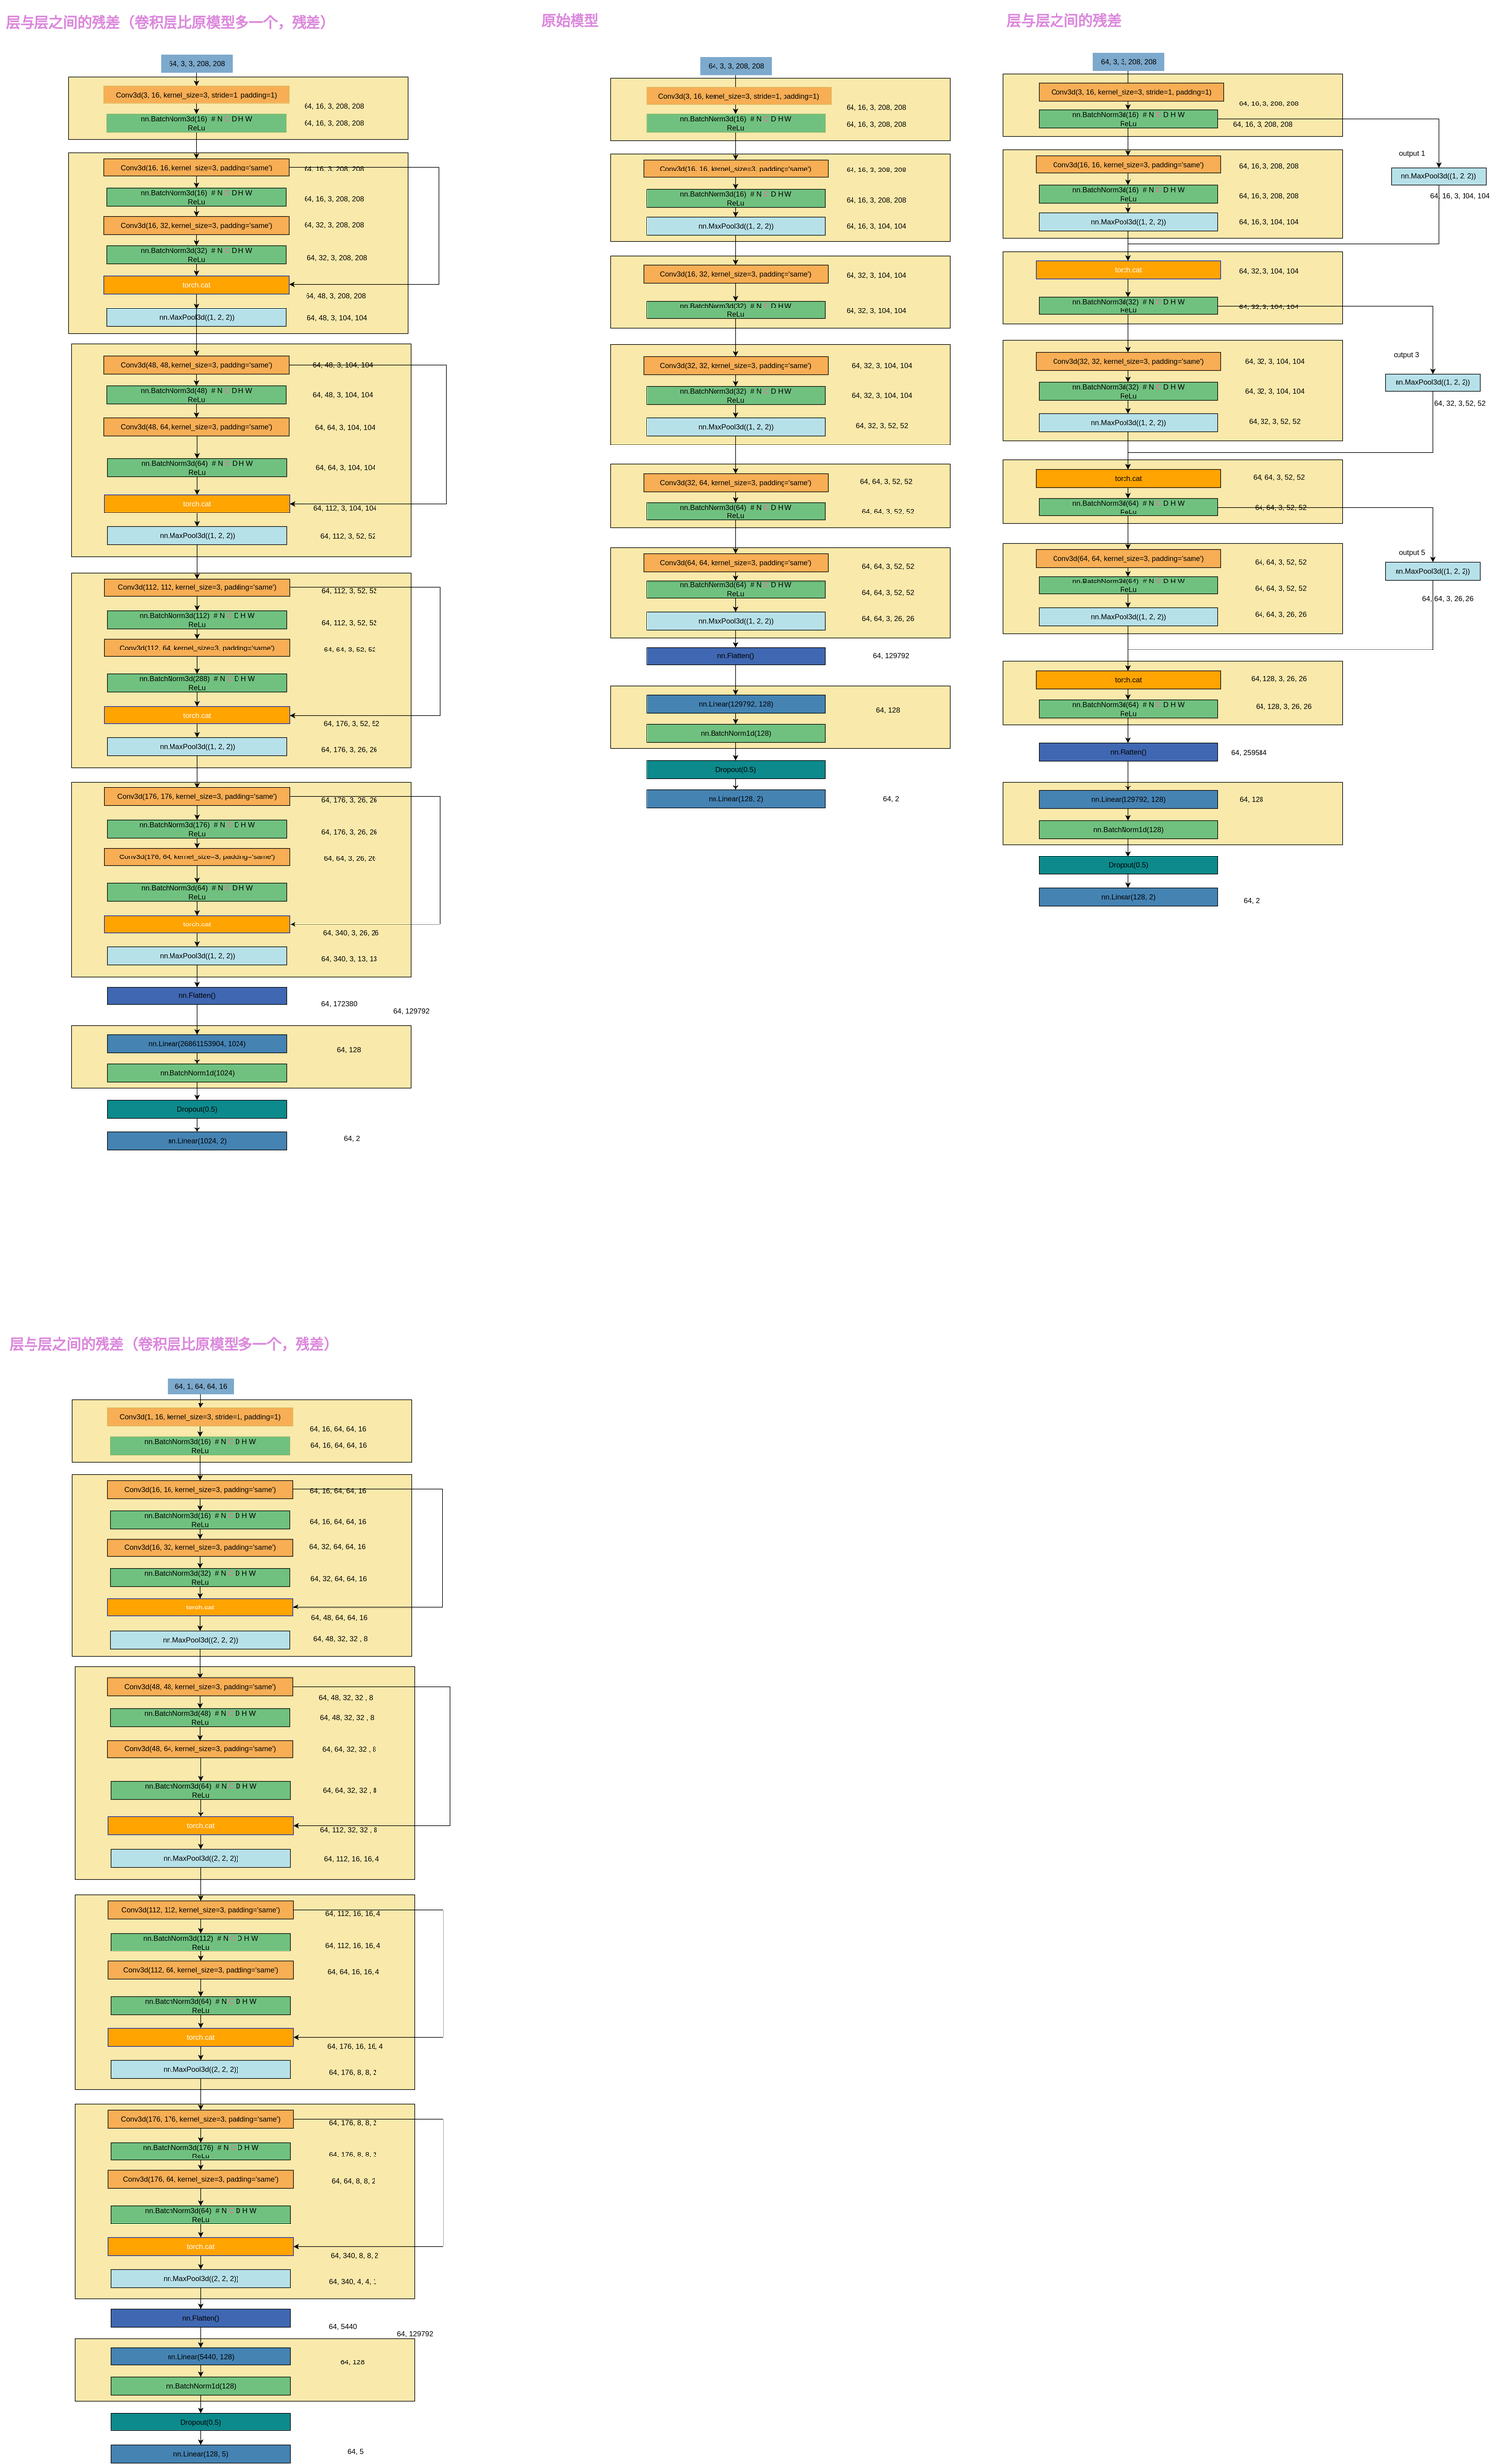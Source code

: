 <mxfile version="22.1.4" type="github">
  <diagram name="Page-1" id="3a5Z6zMeUqjejXqoBBrb">
    <mxGraphModel dx="2002" dy="619" grid="0" gridSize="10" guides="1" tooltips="1" connect="1" arrows="1" fold="1" page="1" pageScale="1" pageWidth="850" pageHeight="1100" math="0" shadow="0">
      <root>
        <mxCell id="0" />
        <mxCell id="1" parent="0" />
        <mxCell id="duwJ_sG8LH8vAk_2Bu1--1" value="" style="rounded=0;whiteSpace=wrap;html=1;fillColor=#F9E9AB;" parent="1" vertex="1">
          <mxGeometry x="-705" y="1312" width="570" height="327" as="geometry" />
        </mxCell>
        <mxCell id="c0pEkOqm_jh3qVyjTcVa-17" value="" style="rounded=0;whiteSpace=wrap;html=1;fillColor=#F9E9AB;" parent="1" vertex="1">
          <mxGeometry x="859" y="1110" width="570" height="107" as="geometry" />
        </mxCell>
        <mxCell id="Chp-YwKYRpTlBX1ntmbD-33" value="" style="rounded=0;whiteSpace=wrap;html=1;fillColor=#F9E9AB;" parent="1" vertex="1">
          <mxGeometry x="200" y="1151" width="570" height="105" as="geometry" />
        </mxCell>
        <mxCell id="Chp-YwKYRpTlBX1ntmbD-26" value="" style="rounded=0;whiteSpace=wrap;html=1;fillColor=#F9E9AB;" parent="1" vertex="1">
          <mxGeometry x="200" y="919" width="570" height="151" as="geometry" />
        </mxCell>
        <mxCell id="Chp-YwKYRpTlBX1ntmbD-25" value="" style="rounded=0;whiteSpace=wrap;html=1;fillColor=#F9E9AB;" parent="1" vertex="1">
          <mxGeometry x="200" y="779" width="570" height="107" as="geometry" />
        </mxCell>
        <mxCell id="QYyDDUwznW_TFezMr_y0-29" value="" style="rounded=0;whiteSpace=wrap;html=1;fillColor=#F9E9AB;" parent="1" vertex="1">
          <mxGeometry x="200" y="578" width="570" height="168" as="geometry" />
        </mxCell>
        <mxCell id="QYyDDUwznW_TFezMr_y0-25" value="" style="rounded=0;whiteSpace=wrap;html=1;fillColor=#F9E9AB;" parent="1" vertex="1">
          <mxGeometry x="200" y="430" width="570" height="121" as="geometry" />
        </mxCell>
        <mxCell id="QYyDDUwznW_TFezMr_y0-24" value="" style="rounded=0;whiteSpace=wrap;html=1;fillColor=#F9E9AB;" parent="1" vertex="1">
          <mxGeometry x="200" y="258" width="570" height="148" as="geometry" />
        </mxCell>
        <mxCell id="QYyDDUwznW_TFezMr_y0-23" value="" style="rounded=0;whiteSpace=wrap;html=1;fillColor=#F9E9AB;" parent="1" vertex="1">
          <mxGeometry x="200" y="131" width="570" height="105" as="geometry" />
        </mxCell>
        <mxCell id="QYyDDUwznW_TFezMr_y0-7" value="" style="edgeStyle=orthogonalEdgeStyle;rounded=0;orthogonalLoop=1;jettySize=auto;html=1;" parent="1" source="QYyDDUwznW_TFezMr_y0-2" target="QYyDDUwznW_TFezMr_y0-4" edge="1">
          <mxGeometry relative="1" as="geometry" />
        </mxCell>
        <mxCell id="QYyDDUwznW_TFezMr_y0-2" value="64, 3, 3, 208, 208" style="text;html=1;align=center;verticalAlign=middle;resizable=0;points=[];autosize=1;strokeColor=none;fillColor=#7CA9CC;" parent="1" vertex="1">
          <mxGeometry x="350" y="96" width="120" height="30" as="geometry" />
        </mxCell>
        <mxCell id="QYyDDUwznW_TFezMr_y0-3" value="Conv3d(3, 16, kernel_size=3, stride=1, padding=1)" style="whiteSpace=wrap;html=1;fillColor=#F7AE55;strokeColor=#d6b656;" parent="1" vertex="1">
          <mxGeometry x="260" y="146" width="310" height="30" as="geometry" />
        </mxCell>
        <mxCell id="QYyDDUwznW_TFezMr_y0-12" value="" style="edgeStyle=orthogonalEdgeStyle;rounded=0;orthogonalLoop=1;jettySize=auto;html=1;" parent="1" source="QYyDDUwznW_TFezMr_y0-4" target="QYyDDUwznW_TFezMr_y0-10" edge="1">
          <mxGeometry relative="1" as="geometry" />
        </mxCell>
        <mxCell id="QYyDDUwznW_TFezMr_y0-4" value="&lt;div&gt;nn.BatchNorm3d(16)&amp;nbsp; # N &lt;font color=&quot;#ff61ab&quot;&gt;C&lt;/font&gt; D H W&lt;br&gt;ReLu&lt;br&gt;&lt;/div&gt;" style="whiteSpace=wrap;html=1;fillColor=#70c17f;strokeColor=#82b366;" parent="1" vertex="1">
          <mxGeometry x="260" y="192" width="300" height="30" as="geometry" />
        </mxCell>
        <mxCell id="QYyDDUwznW_TFezMr_y0-5" value="64, 16, 3, 208, 208" style="text;html=1;align=center;verticalAlign=middle;resizable=0;points=[];autosize=1;strokeColor=none;fillColor=none;" parent="1" vertex="1">
          <mxGeometry x="580" y="166" width="130" height="30" as="geometry" />
        </mxCell>
        <mxCell id="QYyDDUwznW_TFezMr_y0-9" value="64, 16, 3, 208, 208" style="text;html=1;align=center;verticalAlign=middle;resizable=0;points=[];autosize=1;strokeColor=none;fillColor=none;" parent="1" vertex="1">
          <mxGeometry x="580" y="194" width="130" height="30" as="geometry" />
        </mxCell>
        <mxCell id="Chp-YwKYRpTlBX1ntmbD-38" style="edgeStyle=orthogonalEdgeStyle;rounded=0;orthogonalLoop=1;jettySize=auto;html=1;exitX=0.5;exitY=1;exitDx=0;exitDy=0;entryX=0.5;entryY=0;entryDx=0;entryDy=0;" parent="1" source="QYyDDUwznW_TFezMr_y0-10" target="QYyDDUwznW_TFezMr_y0-13" edge="1">
          <mxGeometry relative="1" as="geometry" />
        </mxCell>
        <mxCell id="QYyDDUwznW_TFezMr_y0-10" value="Conv3d(16, 16, kernel_size=3, padding=&#39;same&#39;)" style="whiteSpace=wrap;html=1;fillColor=#F7AE55;" parent="1" vertex="1">
          <mxGeometry x="255" y="268" width="310" height="30" as="geometry" />
        </mxCell>
        <mxCell id="QYyDDUwznW_TFezMr_y0-11" value="64, 16, 3, 208, 208" style="text;html=1;align=center;verticalAlign=middle;resizable=0;points=[];autosize=1;strokeColor=none;fillColor=none;" parent="1" vertex="1">
          <mxGeometry x="580" y="270" width="130" height="30" as="geometry" />
        </mxCell>
        <mxCell id="Chp-YwKYRpTlBX1ntmbD-39" style="edgeStyle=orthogonalEdgeStyle;rounded=0;orthogonalLoop=1;jettySize=auto;html=1;exitX=0.5;exitY=1;exitDx=0;exitDy=0;" parent="1" source="QYyDDUwznW_TFezMr_y0-13" target="QYyDDUwznW_TFezMr_y0-16" edge="1">
          <mxGeometry relative="1" as="geometry" />
        </mxCell>
        <mxCell id="QYyDDUwznW_TFezMr_y0-13" value="&lt;div&gt;nn.BatchNorm3d(16)&amp;nbsp; # N &lt;font color=&quot;#ff61ab&quot;&gt;C&lt;/font&gt; D H W&lt;br&gt;ReLu&lt;br&gt;&lt;/div&gt;" style="whiteSpace=wrap;html=1;fillColor=#70C17F;" parent="1" vertex="1">
          <mxGeometry x="260" y="318" width="300" height="30" as="geometry" />
        </mxCell>
        <mxCell id="QYyDDUwznW_TFezMr_y0-14" value="64, 16, 3, 208, 208" style="text;html=1;align=center;verticalAlign=middle;resizable=0;points=[];autosize=1;strokeColor=none;fillColor=none;" parent="1" vertex="1">
          <mxGeometry x="580" y="321" width="130" height="30" as="geometry" />
        </mxCell>
        <mxCell id="Chp-YwKYRpTlBX1ntmbD-2" style="edgeStyle=orthogonalEdgeStyle;rounded=0;orthogonalLoop=1;jettySize=auto;html=1;exitX=0.5;exitY=1;exitDx=0;exitDy=0;" parent="1" source="QYyDDUwznW_TFezMr_y0-16" target="QYyDDUwznW_TFezMr_y0-19" edge="1">
          <mxGeometry relative="1" as="geometry" />
        </mxCell>
        <mxCell id="QYyDDUwznW_TFezMr_y0-16" value="nn.MaxPool3d((1, 2, 2))" style="whiteSpace=wrap;html=1;fillColor=#B7E1E9;" parent="1" vertex="1">
          <mxGeometry x="260" y="364" width="300" height="30" as="geometry" />
        </mxCell>
        <mxCell id="QYyDDUwznW_TFezMr_y0-17" value="64, 16, 3, 104, 104" style="text;html=1;align=center;verticalAlign=middle;resizable=0;points=[];autosize=1;strokeColor=none;fillColor=none;" parent="1" vertex="1">
          <mxGeometry x="580" y="364" width="130" height="30" as="geometry" />
        </mxCell>
        <mxCell id="Chp-YwKYRpTlBX1ntmbD-3" value="" style="edgeStyle=orthogonalEdgeStyle;rounded=0;orthogonalLoop=1;jettySize=auto;html=1;" parent="1" source="QYyDDUwznW_TFezMr_y0-19" target="QYyDDUwznW_TFezMr_y0-21" edge="1">
          <mxGeometry relative="1" as="geometry" />
        </mxCell>
        <mxCell id="QYyDDUwznW_TFezMr_y0-19" value="Conv3d(16, 32, kernel_size=3, padding=&#39;same&#39;)" style="whiteSpace=wrap;html=1;fillColor=#F7AE55;" parent="1" vertex="1">
          <mxGeometry x="255" y="445" width="310" height="30" as="geometry" />
        </mxCell>
        <mxCell id="QYyDDUwznW_TFezMr_y0-20" value="64, 32, 3, 104, 104" style="text;html=1;align=center;verticalAlign=middle;resizable=0;points=[];autosize=1;strokeColor=none;fillColor=none;" parent="1" vertex="1">
          <mxGeometry x="580" y="447" width="130" height="30" as="geometry" />
        </mxCell>
        <mxCell id="Chp-YwKYRpTlBX1ntmbD-4" value="" style="edgeStyle=orthogonalEdgeStyle;rounded=0;orthogonalLoop=1;jettySize=auto;html=1;" parent="1" source="QYyDDUwznW_TFezMr_y0-21" target="QYyDDUwznW_TFezMr_y0-26" edge="1">
          <mxGeometry relative="1" as="geometry" />
        </mxCell>
        <mxCell id="QYyDDUwznW_TFezMr_y0-21" value="&lt;div&gt;nn.BatchNorm3d(32)&amp;nbsp; # N &lt;font color=&quot;#ff61ab&quot;&gt;C&lt;/font&gt; D H W&lt;br&gt;ReLu&lt;br&gt;&lt;/div&gt;" style="whiteSpace=wrap;html=1;fillColor=#70C17F;" parent="1" vertex="1">
          <mxGeometry x="260" y="505" width="300" height="30" as="geometry" />
        </mxCell>
        <mxCell id="QYyDDUwznW_TFezMr_y0-22" value="64, 32, 3, 104, 104" style="text;html=1;align=center;verticalAlign=middle;resizable=0;points=[];autosize=1;strokeColor=none;fillColor=none;" parent="1" vertex="1">
          <mxGeometry x="580" y="507" width="130" height="30" as="geometry" />
        </mxCell>
        <mxCell id="Chp-YwKYRpTlBX1ntmbD-6" style="edgeStyle=orthogonalEdgeStyle;rounded=0;orthogonalLoop=1;jettySize=auto;html=1;exitX=0.5;exitY=1;exitDx=0;exitDy=0;entryX=0.5;entryY=0;entryDx=0;entryDy=0;" parent="1" source="QYyDDUwznW_TFezMr_y0-26" target="QYyDDUwznW_TFezMr_y0-27" edge="1">
          <mxGeometry relative="1" as="geometry" />
        </mxCell>
        <mxCell id="QYyDDUwznW_TFezMr_y0-26" value="Conv3d(32, 32, kernel_size=3, padding=&#39;same&#39;)" style="whiteSpace=wrap;html=1;fillColor=#F7AE55;" parent="1" vertex="1">
          <mxGeometry x="255" y="598" width="310" height="30" as="geometry" />
        </mxCell>
        <mxCell id="Chp-YwKYRpTlBX1ntmbD-7" style="edgeStyle=orthogonalEdgeStyle;rounded=0;orthogonalLoop=1;jettySize=auto;html=1;exitX=0.5;exitY=1;exitDx=0;exitDy=0;" parent="1" source="QYyDDUwznW_TFezMr_y0-27" target="QYyDDUwznW_TFezMr_y0-28" edge="1">
          <mxGeometry relative="1" as="geometry" />
        </mxCell>
        <mxCell id="QYyDDUwznW_TFezMr_y0-27" value="&lt;div&gt;nn.BatchNorm3d(32)&amp;nbsp; # N &lt;font color=&quot;#ff61ab&quot;&gt;C&lt;/font&gt; D H W&lt;br&gt;ReLu&lt;br&gt;&lt;/div&gt;" style="whiteSpace=wrap;html=1;fillColor=#70C17F;" parent="1" vertex="1">
          <mxGeometry x="260" y="649" width="300" height="30" as="geometry" />
        </mxCell>
        <mxCell id="Chp-YwKYRpTlBX1ntmbD-8" value="" style="edgeStyle=orthogonalEdgeStyle;rounded=0;orthogonalLoop=1;jettySize=auto;html=1;" parent="1" source="QYyDDUwznW_TFezMr_y0-28" target="QYyDDUwznW_TFezMr_y0-33" edge="1">
          <mxGeometry relative="1" as="geometry" />
        </mxCell>
        <mxCell id="QYyDDUwznW_TFezMr_y0-28" value="nn.MaxPool3d((1, 2, 2))" style="whiteSpace=wrap;html=1;fillColor=#B7E1E9;" parent="1" vertex="1">
          <mxGeometry x="260" y="701" width="300" height="30" as="geometry" />
        </mxCell>
        <mxCell id="QYyDDUwznW_TFezMr_y0-30" value="64, 32, 3, 104, 104" style="text;html=1;align=center;verticalAlign=middle;resizable=0;points=[];autosize=1;strokeColor=none;fillColor=none;" parent="1" vertex="1">
          <mxGeometry x="590" y="598" width="130" height="30" as="geometry" />
        </mxCell>
        <mxCell id="QYyDDUwznW_TFezMr_y0-31" value="64, 32, 3, 104, 104" style="text;html=1;align=center;verticalAlign=middle;resizable=0;points=[];autosize=1;strokeColor=none;fillColor=none;" parent="1" vertex="1">
          <mxGeometry x="590" y="649" width="130" height="30" as="geometry" />
        </mxCell>
        <mxCell id="QYyDDUwznW_TFezMr_y0-32" value="64, 32, 3, 52, 52" style="text;html=1;align=center;verticalAlign=middle;resizable=0;points=[];autosize=1;strokeColor=none;fillColor=none;" parent="1" vertex="1">
          <mxGeometry x="595" y="699" width="120" height="30" as="geometry" />
        </mxCell>
        <mxCell id="Chp-YwKYRpTlBX1ntmbD-9" value="" style="edgeStyle=orthogonalEdgeStyle;rounded=0;orthogonalLoop=1;jettySize=auto;html=1;" parent="1" source="QYyDDUwznW_TFezMr_y0-33" target="QYyDDUwznW_TFezMr_y0-35" edge="1">
          <mxGeometry relative="1" as="geometry" />
        </mxCell>
        <mxCell id="QYyDDUwznW_TFezMr_y0-33" value="Conv3d(32, 64, kernel_size=3, padding=&#39;same&#39;)" style="whiteSpace=wrap;html=1;fillColor=#F7AE55;" parent="1" vertex="1">
          <mxGeometry x="255" y="795" width="310" height="30" as="geometry" />
        </mxCell>
        <mxCell id="QYyDDUwznW_TFezMr_y0-34" value="64, 64, 3, 52, 52" style="text;html=1;align=center;verticalAlign=middle;resizable=0;points=[];autosize=1;strokeColor=none;fillColor=none;" parent="1" vertex="1">
          <mxGeometry x="602" y="793" width="120" height="30" as="geometry" />
        </mxCell>
        <mxCell id="Chp-YwKYRpTlBX1ntmbD-11" value="" style="edgeStyle=orthogonalEdgeStyle;rounded=0;orthogonalLoop=1;jettySize=auto;html=1;" parent="1" source="QYyDDUwznW_TFezMr_y0-35" target="QYyDDUwznW_TFezMr_y0-37" edge="1">
          <mxGeometry relative="1" as="geometry" />
        </mxCell>
        <mxCell id="QYyDDUwznW_TFezMr_y0-35" value="&lt;div&gt;nn.BatchNorm3d(64)&amp;nbsp; # N &lt;font color=&quot;#ff61ab&quot;&gt;C&lt;/font&gt; D H W&lt;br&gt;ReLu&lt;br&gt;&lt;/div&gt;" style="whiteSpace=wrap;html=1;fillColor=#70C17F;" parent="1" vertex="1">
          <mxGeometry x="260" y="843" width="300" height="30" as="geometry" />
        </mxCell>
        <mxCell id="QYyDDUwznW_TFezMr_y0-36" value="64, 64, 3, 52, 52" style="text;html=1;align=center;verticalAlign=middle;resizable=0;points=[];autosize=1;strokeColor=none;fillColor=none;" parent="1" vertex="1">
          <mxGeometry x="605" y="843" width="120" height="30" as="geometry" />
        </mxCell>
        <mxCell id="Chp-YwKYRpTlBX1ntmbD-12" style="edgeStyle=orthogonalEdgeStyle;rounded=0;orthogonalLoop=1;jettySize=auto;html=1;exitX=0.5;exitY=1;exitDx=0;exitDy=0;entryX=0.5;entryY=0;entryDx=0;entryDy=0;" parent="1" source="QYyDDUwznW_TFezMr_y0-37" target="QYyDDUwznW_TFezMr_y0-39" edge="1">
          <mxGeometry relative="1" as="geometry" />
        </mxCell>
        <mxCell id="QYyDDUwznW_TFezMr_y0-37" value="Conv3d(64, 64, kernel_size=3, padding=&#39;same&#39;)" style="whiteSpace=wrap;html=1;fillColor=#F7AE55;" parent="1" vertex="1">
          <mxGeometry x="255" y="929" width="310" height="30" as="geometry" />
        </mxCell>
        <mxCell id="QYyDDUwznW_TFezMr_y0-38" value="64, 64, 3, 52, 52" style="text;html=1;align=center;verticalAlign=middle;resizable=0;points=[];autosize=1;strokeColor=none;fillColor=none;" parent="1" vertex="1">
          <mxGeometry x="605" y="935" width="120" height="30" as="geometry" />
        </mxCell>
        <mxCell id="Chp-YwKYRpTlBX1ntmbD-13" value="" style="edgeStyle=orthogonalEdgeStyle;rounded=0;orthogonalLoop=1;jettySize=auto;html=1;" parent="1" source="QYyDDUwznW_TFezMr_y0-39" target="QYyDDUwznW_TFezMr_y0-41" edge="1">
          <mxGeometry relative="1" as="geometry" />
        </mxCell>
        <mxCell id="QYyDDUwznW_TFezMr_y0-39" value="&lt;div&gt;nn.BatchNorm3d(64)&amp;nbsp; # N &lt;font color=&quot;#ff61ab&quot;&gt;C&lt;/font&gt; D H W&lt;br&gt;ReLu&lt;br&gt;&lt;/div&gt;" style="whiteSpace=wrap;html=1;fillColor=#70C17F;" parent="1" vertex="1">
          <mxGeometry x="260" y="974" width="300" height="30" as="geometry" />
        </mxCell>
        <mxCell id="QYyDDUwznW_TFezMr_y0-40" value="64, 64, 3, 52, 52" style="text;html=1;align=center;verticalAlign=middle;resizable=0;points=[];autosize=1;strokeColor=none;fillColor=none;" parent="1" vertex="1">
          <mxGeometry x="605" y="980" width="120" height="30" as="geometry" />
        </mxCell>
        <mxCell id="Chp-YwKYRpTlBX1ntmbD-27" value="" style="edgeStyle=orthogonalEdgeStyle;rounded=0;orthogonalLoop=1;jettySize=auto;html=1;" parent="1" source="QYyDDUwznW_TFezMr_y0-41" target="Chp-YwKYRpTlBX1ntmbD-14" edge="1">
          <mxGeometry relative="1" as="geometry" />
        </mxCell>
        <mxCell id="QYyDDUwznW_TFezMr_y0-41" value="nn.MaxPool3d((1, 2, 2))" style="whiteSpace=wrap;html=1;fillColor=#B7E1E9;" parent="1" vertex="1">
          <mxGeometry x="260" y="1027" width="300" height="30" as="geometry" />
        </mxCell>
        <mxCell id="QYyDDUwznW_TFezMr_y0-42" value="64, 64, 3, 26, 26" style="text;html=1;align=center;verticalAlign=middle;resizable=0;points=[];autosize=1;strokeColor=none;fillColor=none;" parent="1" vertex="1">
          <mxGeometry x="605" y="1023" width="120" height="30" as="geometry" />
        </mxCell>
        <mxCell id="Chp-YwKYRpTlBX1ntmbD-29" style="edgeStyle=orthogonalEdgeStyle;rounded=0;orthogonalLoop=1;jettySize=auto;html=1;exitX=0.5;exitY=1;exitDx=0;exitDy=0;" parent="1" source="Chp-YwKYRpTlBX1ntmbD-14" target="Chp-YwKYRpTlBX1ntmbD-16" edge="1">
          <mxGeometry relative="1" as="geometry" />
        </mxCell>
        <mxCell id="Chp-YwKYRpTlBX1ntmbD-14" value="nn.Flatten()" style="whiteSpace=wrap;html=1;fillColor=#4068B2;" parent="1" vertex="1">
          <mxGeometry x="260" y="1086" width="300" height="30" as="geometry" />
        </mxCell>
        <mxCell id="Chp-YwKYRpTlBX1ntmbD-15" value="64,  129792" style="text;html=1;align=center;verticalAlign=middle;resizable=0;points=[];autosize=1;strokeColor=none;fillColor=none;" parent="1" vertex="1">
          <mxGeometry x="625" y="1086" width="90" height="30" as="geometry" />
        </mxCell>
        <mxCell id="Chp-YwKYRpTlBX1ntmbD-32" style="edgeStyle=orthogonalEdgeStyle;rounded=0;orthogonalLoop=1;jettySize=auto;html=1;exitX=0.5;exitY=1;exitDx=0;exitDy=0;entryX=0.5;entryY=0;entryDx=0;entryDy=0;" parent="1" source="Chp-YwKYRpTlBX1ntmbD-16" target="Chp-YwKYRpTlBX1ntmbD-19" edge="1">
          <mxGeometry relative="1" as="geometry" />
        </mxCell>
        <mxCell id="Chp-YwKYRpTlBX1ntmbD-16" value="nn.Linear(129792, 128)" style="whiteSpace=wrap;html=1;fillColor=#4583B3;" parent="1" vertex="1">
          <mxGeometry x="260" y="1166" width="300" height="30" as="geometry" />
        </mxCell>
        <mxCell id="Chp-YwKYRpTlBX1ntmbD-17" value="64,  128" style="text;html=1;align=center;verticalAlign=middle;resizable=0;points=[];autosize=1;strokeColor=none;fillColor=none;" parent="1" vertex="1">
          <mxGeometry x="630" y="1176" width="70" height="30" as="geometry" />
        </mxCell>
        <mxCell id="Chp-YwKYRpTlBX1ntmbD-18" value="nn.Linear(128, 2)" style="whiteSpace=wrap;html=1;fillColor=#4583B3;" parent="1" vertex="1">
          <mxGeometry x="260" y="1326" width="300" height="30" as="geometry" />
        </mxCell>
        <mxCell id="Chp-YwKYRpTlBX1ntmbD-34" value="" style="edgeStyle=orthogonalEdgeStyle;rounded=0;orthogonalLoop=1;jettySize=auto;html=1;" parent="1" source="Chp-YwKYRpTlBX1ntmbD-19" target="Chp-YwKYRpTlBX1ntmbD-21" edge="1">
          <mxGeometry relative="1" as="geometry" />
        </mxCell>
        <mxCell id="Chp-YwKYRpTlBX1ntmbD-19" value="nn.BatchNorm1d(128)" style="whiteSpace=wrap;html=1;fillColor=#70C17F;" parent="1" vertex="1">
          <mxGeometry x="260" y="1216" width="300" height="30" as="geometry" />
        </mxCell>
        <mxCell id="Chp-YwKYRpTlBX1ntmbD-20" value="64, 2" style="text;html=1;align=center;verticalAlign=middle;resizable=0;points=[];autosize=1;strokeColor=none;fillColor=none;" parent="1" vertex="1">
          <mxGeometry x="645" y="1326" width="50" height="30" as="geometry" />
        </mxCell>
        <mxCell id="Chp-YwKYRpTlBX1ntmbD-35" value="" style="edgeStyle=orthogonalEdgeStyle;rounded=0;orthogonalLoop=1;jettySize=auto;html=1;" parent="1" source="Chp-YwKYRpTlBX1ntmbD-21" target="Chp-YwKYRpTlBX1ntmbD-18" edge="1">
          <mxGeometry relative="1" as="geometry" />
        </mxCell>
        <mxCell id="Chp-YwKYRpTlBX1ntmbD-21" value="Dropout(0.5)" style="whiteSpace=wrap;html=1;fillColor=#0D8A8C;" parent="1" vertex="1">
          <mxGeometry x="260" y="1276" width="300" height="30" as="geometry" />
        </mxCell>
        <mxCell id="Chp-YwKYRpTlBX1ntmbD-36" value="&lt;h1&gt;&lt;font color=&quot;#dc8add&quot;&gt;原始模型&lt;/font&gt;&lt;/h1&gt;" style="text;html=1;align=center;verticalAlign=middle;resizable=0;points=[];autosize=1;strokeColor=none;fillColor=none;" parent="1" vertex="1">
          <mxGeometry x="71" width="120" height="70" as="geometry" />
        </mxCell>
        <mxCell id="Chp-YwKYRpTlBX1ntmbD-40" value="" style="rounded=0;whiteSpace=wrap;html=1;fillColor=#F9E9AB;" parent="1" vertex="1">
          <mxGeometry x="859" y="1312" width="570" height="105" as="geometry" />
        </mxCell>
        <mxCell id="Chp-YwKYRpTlBX1ntmbD-41" value="" style="rounded=0;whiteSpace=wrap;html=1;fillColor=#F9E9AB;" parent="1" vertex="1">
          <mxGeometry x="859" y="912" width="570" height="151" as="geometry" />
        </mxCell>
        <mxCell id="Chp-YwKYRpTlBX1ntmbD-42" value="" style="rounded=0;whiteSpace=wrap;html=1;fillColor=#F9E9AB;" parent="1" vertex="1">
          <mxGeometry x="859" y="772" width="570" height="107" as="geometry" />
        </mxCell>
        <mxCell id="Chp-YwKYRpTlBX1ntmbD-43" value="" style="rounded=0;whiteSpace=wrap;html=1;fillColor=#F9E9AB;" parent="1" vertex="1">
          <mxGeometry x="859" y="571" width="570" height="168" as="geometry" />
        </mxCell>
        <mxCell id="Chp-YwKYRpTlBX1ntmbD-44" value="" style="rounded=0;whiteSpace=wrap;html=1;fillColor=#F9E9AB;strokeColor=default;" parent="1" vertex="1">
          <mxGeometry x="859" y="423" width="570" height="121" as="geometry" />
        </mxCell>
        <mxCell id="Chp-YwKYRpTlBX1ntmbD-45" value="" style="rounded=0;whiteSpace=wrap;html=1;fillColor=#F9E9AB;" parent="1" vertex="1">
          <mxGeometry x="859" y="251" width="570" height="148" as="geometry" />
        </mxCell>
        <mxCell id="Chp-YwKYRpTlBX1ntmbD-46" value="" style="rounded=0;whiteSpace=wrap;html=1;fillColor=#F9E9AB;" parent="1" vertex="1">
          <mxGeometry x="859" y="124" width="570" height="105" as="geometry" />
        </mxCell>
        <mxCell id="Chp-YwKYRpTlBX1ntmbD-47" value="" style="edgeStyle=orthogonalEdgeStyle;rounded=0;orthogonalLoop=1;jettySize=auto;html=1;" parent="1" source="Chp-YwKYRpTlBX1ntmbD-48" target="Chp-YwKYRpTlBX1ntmbD-51" edge="1">
          <mxGeometry relative="1" as="geometry" />
        </mxCell>
        <mxCell id="Chp-YwKYRpTlBX1ntmbD-48" value="64, 3, 3, 208, 208" style="text;html=1;align=center;verticalAlign=middle;resizable=0;points=[];autosize=1;strokeColor=none;fillColor=#7CA9CC;" parent="1" vertex="1">
          <mxGeometry x="1009" y="89" width="120" height="30" as="geometry" />
        </mxCell>
        <mxCell id="Chp-YwKYRpTlBX1ntmbD-49" value="Conv3d(3, 16, kernel_size=3, stride=1, padding=1)" style="whiteSpace=wrap;html=1;fillColor=#F7AE55;" parent="1" vertex="1">
          <mxGeometry x="919" y="139" width="310" height="30" as="geometry" />
        </mxCell>
        <mxCell id="Chp-YwKYRpTlBX1ntmbD-50" value="" style="edgeStyle=orthogonalEdgeStyle;rounded=0;orthogonalLoop=1;jettySize=auto;html=1;" parent="1" source="Chp-YwKYRpTlBX1ntmbD-51" target="Chp-YwKYRpTlBX1ntmbD-55" edge="1">
          <mxGeometry relative="1" as="geometry" />
        </mxCell>
        <mxCell id="c0pEkOqm_jh3qVyjTcVa-8" style="edgeStyle=orthogonalEdgeStyle;rounded=0;orthogonalLoop=1;jettySize=auto;html=1;exitX=1;exitY=0.5;exitDx=0;exitDy=0;" parent="1" source="Chp-YwKYRpTlBX1ntmbD-51" target="c0pEkOqm_jh3qVyjTcVa-1" edge="1">
          <mxGeometry relative="1" as="geometry" />
        </mxCell>
        <mxCell id="Chp-YwKYRpTlBX1ntmbD-51" value="&lt;div&gt;nn.BatchNorm3d(16)&amp;nbsp; # N &lt;font color=&quot;#ff61ab&quot;&gt;C&lt;/font&gt; D H W&lt;br&gt;ReLu&lt;br&gt;&lt;/div&gt;" style="whiteSpace=wrap;html=1;fillColor=#70C17F;" parent="1" vertex="1">
          <mxGeometry x="919" y="185" width="300" height="30" as="geometry" />
        </mxCell>
        <mxCell id="Chp-YwKYRpTlBX1ntmbD-52" value="64, 16, 3, 208, 208" style="text;html=1;align=center;verticalAlign=middle;resizable=0;points=[];autosize=1;strokeColor=none;fillColor=none;" parent="1" vertex="1">
          <mxGeometry x="1239" y="159" width="130" height="30" as="geometry" />
        </mxCell>
        <mxCell id="Chp-YwKYRpTlBX1ntmbD-53" value="64, 16, 3, 208, 208" style="text;html=1;align=center;verticalAlign=middle;resizable=0;points=[];autosize=1;strokeColor=none;fillColor=none;" parent="1" vertex="1">
          <mxGeometry x="1229" y="194" width="130" height="30" as="geometry" />
        </mxCell>
        <mxCell id="Chp-YwKYRpTlBX1ntmbD-54" style="edgeStyle=orthogonalEdgeStyle;rounded=0;orthogonalLoop=1;jettySize=auto;html=1;exitX=0.5;exitY=1;exitDx=0;exitDy=0;entryX=0.5;entryY=0;entryDx=0;entryDy=0;" parent="1" source="Chp-YwKYRpTlBX1ntmbD-55" target="Chp-YwKYRpTlBX1ntmbD-58" edge="1">
          <mxGeometry relative="1" as="geometry" />
        </mxCell>
        <mxCell id="Chp-YwKYRpTlBX1ntmbD-55" value="Conv3d(16, 16, kernel_size=3, padding=&#39;same&#39;)" style="whiteSpace=wrap;html=1;fillColor=#F7AE55;" parent="1" vertex="1">
          <mxGeometry x="914" y="261" width="310" height="30" as="geometry" />
        </mxCell>
        <mxCell id="Chp-YwKYRpTlBX1ntmbD-56" value="64, 16, 3, 208, 208" style="text;html=1;align=center;verticalAlign=middle;resizable=0;points=[];autosize=1;strokeColor=none;fillColor=none;" parent="1" vertex="1">
          <mxGeometry x="1239" y="263" width="130" height="30" as="geometry" />
        </mxCell>
        <mxCell id="Chp-YwKYRpTlBX1ntmbD-57" style="edgeStyle=orthogonalEdgeStyle;rounded=0;orthogonalLoop=1;jettySize=auto;html=1;exitX=0.5;exitY=1;exitDx=0;exitDy=0;" parent="1" source="Chp-YwKYRpTlBX1ntmbD-58" target="Chp-YwKYRpTlBX1ntmbD-61" edge="1">
          <mxGeometry relative="1" as="geometry" />
        </mxCell>
        <mxCell id="Chp-YwKYRpTlBX1ntmbD-58" value="&lt;div&gt;nn.BatchNorm3d(16)&amp;nbsp; # N &lt;font color=&quot;#ff61ab&quot;&gt;C&lt;/font&gt; D H W&lt;br&gt;ReLu&lt;br&gt;&lt;/div&gt;" style="whiteSpace=wrap;html=1;fillColor=#70C17F;" parent="1" vertex="1">
          <mxGeometry x="919" y="311" width="300" height="30" as="geometry" />
        </mxCell>
        <mxCell id="Chp-YwKYRpTlBX1ntmbD-59" value="64, 16, 3, 208, 208" style="text;html=1;align=center;verticalAlign=middle;resizable=0;points=[];autosize=1;strokeColor=none;fillColor=none;" parent="1" vertex="1">
          <mxGeometry x="1239" y="314" width="130" height="30" as="geometry" />
        </mxCell>
        <mxCell id="c0pEkOqm_jh3qVyjTcVa-6" style="edgeStyle=orthogonalEdgeStyle;rounded=0;orthogonalLoop=1;jettySize=auto;html=1;exitX=0.5;exitY=1;exitDx=0;exitDy=0;" parent="1" source="Chp-YwKYRpTlBX1ntmbD-61" target="Chp-YwKYRpTlBX1ntmbD-64" edge="1">
          <mxGeometry relative="1" as="geometry" />
        </mxCell>
        <mxCell id="Chp-YwKYRpTlBX1ntmbD-61" value="nn.MaxPool3d((1, 2, 2))" style="whiteSpace=wrap;html=1;fillColor=#B7E1E9;" parent="1" vertex="1">
          <mxGeometry x="919" y="357" width="300" height="30" as="geometry" />
        </mxCell>
        <mxCell id="Chp-YwKYRpTlBX1ntmbD-62" value="64, 16, 3, 104, 104" style="text;html=1;align=center;verticalAlign=middle;resizable=0;points=[];autosize=1;strokeColor=none;fillColor=none;" parent="1" vertex="1">
          <mxGeometry x="1239" y="357" width="130" height="30" as="geometry" />
        </mxCell>
        <mxCell id="Chp-YwKYRpTlBX1ntmbD-63" value="" style="edgeStyle=orthogonalEdgeStyle;rounded=0;orthogonalLoop=1;jettySize=auto;html=1;" parent="1" source="Chp-YwKYRpTlBX1ntmbD-64" target="Chp-YwKYRpTlBX1ntmbD-67" edge="1">
          <mxGeometry relative="1" as="geometry" />
        </mxCell>
        <mxCell id="Chp-YwKYRpTlBX1ntmbD-64" value="torch.cat" style="whiteSpace=wrap;html=1;fillColor=#ffa400;fontColor=#ffffff;strokeColor=#001DBC;" parent="1" vertex="1">
          <mxGeometry x="914" y="438" width="310" height="30" as="geometry" />
        </mxCell>
        <mxCell id="Chp-YwKYRpTlBX1ntmbD-65" value="64, 32, 3, 104, 104" style="text;html=1;align=center;verticalAlign=middle;resizable=0;points=[];autosize=1;strokeColor=none;fillColor=none;" parent="1" vertex="1">
          <mxGeometry x="1239" y="440" width="130" height="30" as="geometry" />
        </mxCell>
        <mxCell id="Chp-YwKYRpTlBX1ntmbD-66" value="" style="edgeStyle=orthogonalEdgeStyle;rounded=0;orthogonalLoop=1;jettySize=auto;html=1;" parent="1" source="Chp-YwKYRpTlBX1ntmbD-67" target="Chp-YwKYRpTlBX1ntmbD-70" edge="1">
          <mxGeometry relative="1" as="geometry" />
        </mxCell>
        <mxCell id="c0pEkOqm_jh3qVyjTcVa-11" style="edgeStyle=orthogonalEdgeStyle;rounded=0;orthogonalLoop=1;jettySize=auto;html=1;exitX=1;exitY=0.5;exitDx=0;exitDy=0;entryX=0.5;entryY=0;entryDx=0;entryDy=0;" parent="1" source="Chp-YwKYRpTlBX1ntmbD-67" target="c0pEkOqm_jh3qVyjTcVa-9" edge="1">
          <mxGeometry relative="1" as="geometry" />
        </mxCell>
        <mxCell id="Chp-YwKYRpTlBX1ntmbD-67" value="&lt;div&gt;nn.BatchNorm3d(32)&amp;nbsp; # N &lt;font color=&quot;#ff61ab&quot;&gt;C&lt;/font&gt; D H W&lt;br&gt;ReLu&lt;br&gt;&lt;/div&gt;" style="whiteSpace=wrap;html=1;fillColor=#70C17F;" parent="1" vertex="1">
          <mxGeometry x="919" y="498" width="300" height="30" as="geometry" />
        </mxCell>
        <mxCell id="Chp-YwKYRpTlBX1ntmbD-68" value="64, 32, 3, 104, 104" style="text;html=1;align=center;verticalAlign=middle;resizable=0;points=[];autosize=1;strokeColor=none;fillColor=none;" parent="1" vertex="1">
          <mxGeometry x="1239" y="500" width="130" height="30" as="geometry" />
        </mxCell>
        <mxCell id="Chp-YwKYRpTlBX1ntmbD-69" style="edgeStyle=orthogonalEdgeStyle;rounded=0;orthogonalLoop=1;jettySize=auto;html=1;exitX=0.5;exitY=1;exitDx=0;exitDy=0;entryX=0.5;entryY=0;entryDx=0;entryDy=0;" parent="1" source="Chp-YwKYRpTlBX1ntmbD-70" target="Chp-YwKYRpTlBX1ntmbD-72" edge="1">
          <mxGeometry relative="1" as="geometry" />
        </mxCell>
        <mxCell id="Chp-YwKYRpTlBX1ntmbD-70" value="Conv3d(32, 32, kernel_size=3, padding=&#39;same&#39;)" style="whiteSpace=wrap;html=1;fillColor=#F7AE55;" parent="1" vertex="1">
          <mxGeometry x="914" y="591" width="310" height="30" as="geometry" />
        </mxCell>
        <mxCell id="Chp-YwKYRpTlBX1ntmbD-71" style="edgeStyle=orthogonalEdgeStyle;rounded=0;orthogonalLoop=1;jettySize=auto;html=1;exitX=0.5;exitY=1;exitDx=0;exitDy=0;" parent="1" source="Chp-YwKYRpTlBX1ntmbD-72" target="Chp-YwKYRpTlBX1ntmbD-74" edge="1">
          <mxGeometry relative="1" as="geometry" />
        </mxCell>
        <mxCell id="Chp-YwKYRpTlBX1ntmbD-72" value="&lt;div&gt;nn.BatchNorm3d(32)&amp;nbsp; # N &lt;font color=&quot;#ff61ab&quot;&gt;C&lt;/font&gt; D H W&lt;br&gt;ReLu&lt;br&gt;&lt;/div&gt;" style="whiteSpace=wrap;html=1;fillColor=#70C17F;" parent="1" vertex="1">
          <mxGeometry x="919" y="642" width="300" height="30" as="geometry" />
        </mxCell>
        <mxCell id="Chp-YwKYRpTlBX1ntmbD-73" value="" style="edgeStyle=orthogonalEdgeStyle;rounded=0;orthogonalLoop=1;jettySize=auto;html=1;" parent="1" source="Chp-YwKYRpTlBX1ntmbD-74" target="Chp-YwKYRpTlBX1ntmbD-79" edge="1">
          <mxGeometry relative="1" as="geometry" />
        </mxCell>
        <mxCell id="Chp-YwKYRpTlBX1ntmbD-74" value="nn.MaxPool3d((1, 2, 2))" style="whiteSpace=wrap;html=1;fillColor=#B7E1E9;" parent="1" vertex="1">
          <mxGeometry x="919" y="694" width="300" height="30" as="geometry" />
        </mxCell>
        <mxCell id="Chp-YwKYRpTlBX1ntmbD-75" value="64, 32, 3, 104, 104" style="text;html=1;align=center;verticalAlign=middle;resizable=0;points=[];autosize=1;strokeColor=none;fillColor=none;" parent="1" vertex="1">
          <mxGeometry x="1249" y="591" width="130" height="30" as="geometry" />
        </mxCell>
        <mxCell id="Chp-YwKYRpTlBX1ntmbD-76" value="64, 32, 3, 104, 104" style="text;html=1;align=center;verticalAlign=middle;resizable=0;points=[];autosize=1;strokeColor=none;fillColor=none;" parent="1" vertex="1">
          <mxGeometry x="1249" y="642" width="130" height="30" as="geometry" />
        </mxCell>
        <mxCell id="Chp-YwKYRpTlBX1ntmbD-77" value="64, 32, 3, 52, 52" style="text;html=1;align=center;verticalAlign=middle;resizable=0;points=[];autosize=1;strokeColor=none;fillColor=none;" parent="1" vertex="1">
          <mxGeometry x="1254" y="692" width="120" height="30" as="geometry" />
        </mxCell>
        <mxCell id="Chp-YwKYRpTlBX1ntmbD-78" value="" style="edgeStyle=orthogonalEdgeStyle;rounded=0;orthogonalLoop=1;jettySize=auto;html=1;" parent="1" source="Chp-YwKYRpTlBX1ntmbD-79" target="Chp-YwKYRpTlBX1ntmbD-82" edge="1">
          <mxGeometry relative="1" as="geometry" />
        </mxCell>
        <mxCell id="Chp-YwKYRpTlBX1ntmbD-79" value="torch.cat" style="whiteSpace=wrap;html=1;fillColor=#FFA400;" parent="1" vertex="1">
          <mxGeometry x="914" y="788" width="310" height="30" as="geometry" />
        </mxCell>
        <mxCell id="Chp-YwKYRpTlBX1ntmbD-80" value="64, 64, 3, 52, 52" style="text;html=1;align=center;verticalAlign=middle;resizable=0;points=[];autosize=1;strokeColor=none;fillColor=none;" parent="1" vertex="1">
          <mxGeometry x="1261" y="786" width="120" height="30" as="geometry" />
        </mxCell>
        <mxCell id="Chp-YwKYRpTlBX1ntmbD-81" value="" style="edgeStyle=orthogonalEdgeStyle;rounded=0;orthogonalLoop=1;jettySize=auto;html=1;" parent="1" source="Chp-YwKYRpTlBX1ntmbD-82" target="Chp-YwKYRpTlBX1ntmbD-85" edge="1">
          <mxGeometry relative="1" as="geometry" />
        </mxCell>
        <mxCell id="c0pEkOqm_jh3qVyjTcVa-15" style="edgeStyle=orthogonalEdgeStyle;rounded=0;orthogonalLoop=1;jettySize=auto;html=1;exitX=1;exitY=0.5;exitDx=0;exitDy=0;" parent="1" source="Chp-YwKYRpTlBX1ntmbD-82" target="c0pEkOqm_jh3qVyjTcVa-13" edge="1">
          <mxGeometry relative="1" as="geometry" />
        </mxCell>
        <mxCell id="Chp-YwKYRpTlBX1ntmbD-82" value="&lt;div&gt;nn.BatchNorm3d(64)&amp;nbsp; # N &lt;font color=&quot;#ff61ab&quot;&gt;C&lt;/font&gt; D H W&lt;br&gt;ReLu&lt;br&gt;&lt;/div&gt;" style="whiteSpace=wrap;html=1;fillColor=#70C17F;" parent="1" vertex="1">
          <mxGeometry x="919" y="836" width="300" height="30" as="geometry" />
        </mxCell>
        <mxCell id="Chp-YwKYRpTlBX1ntmbD-83" value="64, 64, 3, 52, 52" style="text;html=1;align=center;verticalAlign=middle;resizable=0;points=[];autosize=1;strokeColor=none;fillColor=none;" parent="1" vertex="1">
          <mxGeometry x="1264" y="836" width="120" height="30" as="geometry" />
        </mxCell>
        <mxCell id="Chp-YwKYRpTlBX1ntmbD-84" style="edgeStyle=orthogonalEdgeStyle;rounded=0;orthogonalLoop=1;jettySize=auto;html=1;exitX=0.5;exitY=1;exitDx=0;exitDy=0;entryX=0.5;entryY=0;entryDx=0;entryDy=0;" parent="1" source="Chp-YwKYRpTlBX1ntmbD-85" target="Chp-YwKYRpTlBX1ntmbD-88" edge="1">
          <mxGeometry relative="1" as="geometry" />
        </mxCell>
        <mxCell id="Chp-YwKYRpTlBX1ntmbD-85" value="Conv3d(64, 64, kernel_size=3, padding=&#39;same&#39;)" style="whiteSpace=wrap;html=1;fillColor=#F7AE55;" parent="1" vertex="1">
          <mxGeometry x="914" y="922" width="310" height="30" as="geometry" />
        </mxCell>
        <mxCell id="Chp-YwKYRpTlBX1ntmbD-86" value="64, 64, 3, 52, 52" style="text;html=1;align=center;verticalAlign=middle;resizable=0;points=[];autosize=1;strokeColor=none;fillColor=none;" parent="1" vertex="1">
          <mxGeometry x="1264" y="928" width="120" height="30" as="geometry" />
        </mxCell>
        <mxCell id="Chp-YwKYRpTlBX1ntmbD-87" value="" style="edgeStyle=orthogonalEdgeStyle;rounded=0;orthogonalLoop=1;jettySize=auto;html=1;" parent="1" source="Chp-YwKYRpTlBX1ntmbD-88" target="Chp-YwKYRpTlBX1ntmbD-91" edge="1">
          <mxGeometry relative="1" as="geometry" />
        </mxCell>
        <mxCell id="Chp-YwKYRpTlBX1ntmbD-88" value="&lt;div&gt;nn.BatchNorm3d(64)&amp;nbsp; # N &lt;font color=&quot;#ff61ab&quot;&gt;C&lt;/font&gt; D H W&lt;br&gt;ReLu&lt;br&gt;&lt;/div&gt;" style="whiteSpace=wrap;html=1;fillColor=#70C17F;" parent="1" vertex="1">
          <mxGeometry x="919" y="967" width="300" height="30" as="geometry" />
        </mxCell>
        <mxCell id="Chp-YwKYRpTlBX1ntmbD-89" value="64, 64, 3, 52, 52" style="text;html=1;align=center;verticalAlign=middle;resizable=0;points=[];autosize=1;strokeColor=none;fillColor=none;" parent="1" vertex="1">
          <mxGeometry x="1264" y="973" width="120" height="30" as="geometry" />
        </mxCell>
        <mxCell id="c0pEkOqm_jh3qVyjTcVa-23" style="edgeStyle=orthogonalEdgeStyle;rounded=0;orthogonalLoop=1;jettySize=auto;html=1;exitX=0.5;exitY=1;exitDx=0;exitDy=0;entryX=0.5;entryY=0;entryDx=0;entryDy=0;" parent="1" source="Chp-YwKYRpTlBX1ntmbD-91" target="c0pEkOqm_jh3qVyjTcVa-19" edge="1">
          <mxGeometry relative="1" as="geometry" />
        </mxCell>
        <mxCell id="Chp-YwKYRpTlBX1ntmbD-91" value="nn.MaxPool3d((1, 2, 2))" style="whiteSpace=wrap;html=1;fillColor=#B7E1E9;" parent="1" vertex="1">
          <mxGeometry x="919" y="1020" width="300" height="30" as="geometry" />
        </mxCell>
        <mxCell id="Chp-YwKYRpTlBX1ntmbD-92" value="64, 64, 3, 26, 26" style="text;html=1;align=center;verticalAlign=middle;resizable=0;points=[];autosize=1;strokeColor=none;fillColor=none;" parent="1" vertex="1">
          <mxGeometry x="1264" y="1016" width="120" height="30" as="geometry" />
        </mxCell>
        <mxCell id="Chp-YwKYRpTlBX1ntmbD-93" style="edgeStyle=orthogonalEdgeStyle;rounded=0;orthogonalLoop=1;jettySize=auto;html=1;exitX=0.5;exitY=1;exitDx=0;exitDy=0;" parent="1" source="Chp-YwKYRpTlBX1ntmbD-94" target="Chp-YwKYRpTlBX1ntmbD-97" edge="1">
          <mxGeometry relative="1" as="geometry" />
        </mxCell>
        <mxCell id="Chp-YwKYRpTlBX1ntmbD-94" value="nn.Flatten()" style="whiteSpace=wrap;html=1;fillColor=#4068B2;" parent="1" vertex="1">
          <mxGeometry x="919" y="1247" width="300" height="30" as="geometry" />
        </mxCell>
        <mxCell id="Chp-YwKYRpTlBX1ntmbD-96" style="edgeStyle=orthogonalEdgeStyle;rounded=0;orthogonalLoop=1;jettySize=auto;html=1;exitX=0.5;exitY=1;exitDx=0;exitDy=0;entryX=0.5;entryY=0;entryDx=0;entryDy=0;" parent="1" source="Chp-YwKYRpTlBX1ntmbD-97" target="Chp-YwKYRpTlBX1ntmbD-101" edge="1">
          <mxGeometry relative="1" as="geometry" />
        </mxCell>
        <mxCell id="Chp-YwKYRpTlBX1ntmbD-97" value="nn.Linear(129792, 128)" style="whiteSpace=wrap;html=1;fillColor=#4583B3;" parent="1" vertex="1">
          <mxGeometry x="919" y="1327" width="300" height="30" as="geometry" />
        </mxCell>
        <mxCell id="Chp-YwKYRpTlBX1ntmbD-99" value="nn.Linear(128, 2)" style="whiteSpace=wrap;html=1;fillColor=#4583B3;" parent="1" vertex="1">
          <mxGeometry x="919" y="1490" width="300" height="30" as="geometry" />
        </mxCell>
        <mxCell id="Chp-YwKYRpTlBX1ntmbD-100" value="" style="edgeStyle=orthogonalEdgeStyle;rounded=0;orthogonalLoop=1;jettySize=auto;html=1;" parent="1" source="Chp-YwKYRpTlBX1ntmbD-101" target="Chp-YwKYRpTlBX1ntmbD-104" edge="1">
          <mxGeometry relative="1" as="geometry" />
        </mxCell>
        <mxCell id="Chp-YwKYRpTlBX1ntmbD-101" value="nn.BatchNorm1d(128)" style="whiteSpace=wrap;html=1;fillColor=#70C17F;" parent="1" vertex="1">
          <mxGeometry x="919" y="1377" width="300" height="30" as="geometry" />
        </mxCell>
        <mxCell id="Chp-YwKYRpTlBX1ntmbD-103" value="" style="edgeStyle=orthogonalEdgeStyle;rounded=0;orthogonalLoop=1;jettySize=auto;html=1;" parent="1" source="Chp-YwKYRpTlBX1ntmbD-104" target="Chp-YwKYRpTlBX1ntmbD-99" edge="1">
          <mxGeometry relative="1" as="geometry" />
        </mxCell>
        <mxCell id="Chp-YwKYRpTlBX1ntmbD-104" value="Dropout(0.5)" style="whiteSpace=wrap;html=1;fillColor=#0D8A8C;" parent="1" vertex="1">
          <mxGeometry x="919" y="1437" width="300" height="30" as="geometry" />
        </mxCell>
        <mxCell id="Chp-YwKYRpTlBX1ntmbD-105" value="&lt;h1&gt;&lt;font color=&quot;#dc8add&quot;&gt;层与层之间的残差&lt;br&gt;&lt;/font&gt;&lt;/h1&gt;" style="text;html=1;align=center;verticalAlign=middle;resizable=0;points=[];autosize=1;strokeColor=none;fillColor=none;" parent="1" vertex="1">
          <mxGeometry x="850" width="220" height="70" as="geometry" />
        </mxCell>
        <mxCell id="c0pEkOqm_jh3qVyjTcVa-7" style="edgeStyle=orthogonalEdgeStyle;rounded=0;orthogonalLoop=1;jettySize=auto;html=1;exitX=0.5;exitY=1;exitDx=0;exitDy=0;entryX=0.5;entryY=0;entryDx=0;entryDy=0;" parent="1" source="c0pEkOqm_jh3qVyjTcVa-1" target="Chp-YwKYRpTlBX1ntmbD-64" edge="1">
          <mxGeometry relative="1" as="geometry">
            <Array as="points">
              <mxPoint x="1590" y="410" />
              <mxPoint x="1069" y="410" />
            </Array>
          </mxGeometry>
        </mxCell>
        <mxCell id="c0pEkOqm_jh3qVyjTcVa-1" value="nn.MaxPool3d((1, 2, 2))" style="whiteSpace=wrap;html=1;fillColor=#B7E1E9;" parent="1" vertex="1">
          <mxGeometry x="1510" y="281" width="160" height="30" as="geometry" />
        </mxCell>
        <mxCell id="c0pEkOqm_jh3qVyjTcVa-4" value="64, 16, 3, 104, 104" style="text;html=1;align=center;verticalAlign=middle;resizable=0;points=[];autosize=1;strokeColor=none;fillColor=none;" parent="1" vertex="1">
          <mxGeometry x="1560" y="314" width="130" height="30" as="geometry" />
        </mxCell>
        <mxCell id="c0pEkOqm_jh3qVyjTcVa-12" style="edgeStyle=orthogonalEdgeStyle;rounded=0;orthogonalLoop=1;jettySize=auto;html=1;exitX=0.5;exitY=1;exitDx=0;exitDy=0;entryX=0.5;entryY=0;entryDx=0;entryDy=0;" parent="1" source="c0pEkOqm_jh3qVyjTcVa-9" target="Chp-YwKYRpTlBX1ntmbD-79" edge="1">
          <mxGeometry relative="1" as="geometry">
            <Array as="points">
              <mxPoint x="1580" y="760" />
              <mxPoint x="1069" y="760" />
            </Array>
          </mxGeometry>
        </mxCell>
        <mxCell id="c0pEkOqm_jh3qVyjTcVa-9" value="nn.MaxPool3d((1, 2, 2))" style="whiteSpace=wrap;html=1;fillColor=#B7E1E9;" parent="1" vertex="1">
          <mxGeometry x="1500" y="627" width="160" height="30" as="geometry" />
        </mxCell>
        <mxCell id="c0pEkOqm_jh3qVyjTcVa-10" value="64, 32, 3, 52, 52" style="text;html=1;align=center;verticalAlign=middle;resizable=0;points=[];autosize=1;strokeColor=none;fillColor=none;" parent="1" vertex="1">
          <mxGeometry x="1565" y="662" width="120" height="30" as="geometry" />
        </mxCell>
        <mxCell id="c0pEkOqm_jh3qVyjTcVa-24" style="edgeStyle=orthogonalEdgeStyle;rounded=0;orthogonalLoop=1;jettySize=auto;html=1;exitX=0.5;exitY=1;exitDx=0;exitDy=0;" parent="1" source="c0pEkOqm_jh3qVyjTcVa-13" target="c0pEkOqm_jh3qVyjTcVa-19" edge="1">
          <mxGeometry relative="1" as="geometry">
            <Array as="points">
              <mxPoint x="1580" y="1090" />
              <mxPoint x="1069" y="1090" />
            </Array>
          </mxGeometry>
        </mxCell>
        <mxCell id="c0pEkOqm_jh3qVyjTcVa-13" value="nn.MaxPool3d((1, 2, 2))" style="whiteSpace=wrap;html=1;fillColor=#B7E1E9;" parent="1" vertex="1">
          <mxGeometry x="1500" y="943" width="160" height="30" as="geometry" />
        </mxCell>
        <mxCell id="c0pEkOqm_jh3qVyjTcVa-14" value="64, 64, 3, 26, 26" style="text;html=1;align=center;verticalAlign=middle;resizable=0;points=[];autosize=1;strokeColor=none;fillColor=none;" parent="1" vertex="1">
          <mxGeometry x="1545" y="990" width="120" height="30" as="geometry" />
        </mxCell>
        <mxCell id="c0pEkOqm_jh3qVyjTcVa-18" value="" style="edgeStyle=orthogonalEdgeStyle;rounded=0;orthogonalLoop=1;jettySize=auto;html=1;" parent="1" source="c0pEkOqm_jh3qVyjTcVa-19" target="c0pEkOqm_jh3qVyjTcVa-21" edge="1">
          <mxGeometry relative="1" as="geometry" />
        </mxCell>
        <mxCell id="c0pEkOqm_jh3qVyjTcVa-19" value="torch.cat" style="whiteSpace=wrap;html=1;fillColor=#FFA400;" parent="1" vertex="1">
          <mxGeometry x="914" y="1126" width="310" height="30" as="geometry" />
        </mxCell>
        <mxCell id="c0pEkOqm_jh3qVyjTcVa-20" value="64, 128, 3, 26, 26" style="text;html=1;align=center;verticalAlign=middle;resizable=0;points=[];autosize=1;strokeColor=none;fillColor=none;" parent="1" vertex="1">
          <mxGeometry x="1261" y="1124" width="120" height="30" as="geometry" />
        </mxCell>
        <mxCell id="c0pEkOqm_jh3qVyjTcVa-26" style="edgeStyle=orthogonalEdgeStyle;rounded=0;orthogonalLoop=1;jettySize=auto;html=1;exitX=0.5;exitY=1;exitDx=0;exitDy=0;" parent="1" source="c0pEkOqm_jh3qVyjTcVa-21" target="Chp-YwKYRpTlBX1ntmbD-94" edge="1">
          <mxGeometry relative="1" as="geometry" />
        </mxCell>
        <mxCell id="c0pEkOqm_jh3qVyjTcVa-21" value="&lt;div&gt;nn.BatchNorm3d(64)&amp;nbsp; # N &lt;font color=&quot;#ff61ab&quot;&gt;C&lt;/font&gt; D H W&lt;br&gt;ReLu&lt;br&gt;&lt;/div&gt;" style="whiteSpace=wrap;html=1;fillColor=#70C17F;" parent="1" vertex="1">
          <mxGeometry x="919" y="1174" width="300" height="30" as="geometry" />
        </mxCell>
        <mxCell id="c0pEkOqm_jh3qVyjTcVa-25" value="64, 128, 3, 26, 26" style="text;html=1;align=center;verticalAlign=middle;resizable=0;points=[];autosize=1;strokeColor=none;fillColor=none;" parent="1" vertex="1">
          <mxGeometry x="1269" y="1170" width="120" height="30" as="geometry" />
        </mxCell>
        <mxCell id="c0pEkOqm_jh3qVyjTcVa-27" value="output 1" style="text;html=1;align=center;verticalAlign=middle;resizable=0;points=[];autosize=1;strokeColor=none;fillColor=none;" parent="1" vertex="1">
          <mxGeometry x="1510" y="242" width="70" height="30" as="geometry" />
        </mxCell>
        <mxCell id="c0pEkOqm_jh3qVyjTcVa-28" value="output 3" style="text;html=1;align=center;verticalAlign=middle;resizable=0;points=[];autosize=1;strokeColor=none;fillColor=none;" parent="1" vertex="1">
          <mxGeometry x="1500" y="580" width="70" height="30" as="geometry" />
        </mxCell>
        <mxCell id="c0pEkOqm_jh3qVyjTcVa-29" value="&lt;div&gt;output 5&lt;/div&gt;" style="text;html=1;align=center;verticalAlign=middle;resizable=0;points=[];autosize=1;strokeColor=none;fillColor=none;" parent="1" vertex="1">
          <mxGeometry x="1510" y="912" width="70" height="30" as="geometry" />
        </mxCell>
        <mxCell id="c0pEkOqm_jh3qVyjTcVa-30" value="64, 259584" style="text;html=1;align=center;verticalAlign=middle;resizable=0;points=[];autosize=1;strokeColor=none;fillColor=none;" parent="1" vertex="1">
          <mxGeometry x="1226" y="1248" width="90" height="30" as="geometry" />
        </mxCell>
        <mxCell id="c0pEkOqm_jh3qVyjTcVa-33" value="64, 128" style="text;html=1;align=center;verticalAlign=middle;resizable=0;points=[];autosize=1;strokeColor=none;fillColor=none;" parent="1" vertex="1">
          <mxGeometry x="1245" y="1329" width="60" height="26" as="geometry" />
        </mxCell>
        <mxCell id="c0pEkOqm_jh3qVyjTcVa-34" value="64, 2" style="text;html=1;align=center;verticalAlign=middle;resizable=0;points=[];autosize=1;strokeColor=none;fillColor=none;" parent="1" vertex="1">
          <mxGeometry x="1252" y="1498" width="46" height="26" as="geometry" />
        </mxCell>
        <mxCell id="c0pEkOqm_jh3qVyjTcVa-101" value="&lt;h1&gt;&lt;font data-darkreader-inline-color=&quot;&quot; style=&quot;--darkreader-inline-color: #db86dc;&quot; color=&quot;#dc8add&quot;&gt;层与层之间的残差（卷积层比原模型多一个，残差）&lt;br&gt;&lt;/font&gt;&lt;/h1&gt;" style="text;html=1;align=center;verticalAlign=middle;resizable=0;points=[];autosize=1;strokeColor=none;fillColor=none;" parent="1" vertex="1">
          <mxGeometry x="-825" y="1" width="570" height="73" as="geometry" />
        </mxCell>
        <mxCell id="c0pEkOqm_jh3qVyjTcVa-123" value="" style="rounded=0;whiteSpace=wrap;html=1;fillColor=#F9E9AB;" parent="1" vertex="1">
          <mxGeometry x="-705" y="1721" width="570" height="105" as="geometry" />
        </mxCell>
        <mxCell id="c0pEkOqm_jh3qVyjTcVa-124" value="" style="rounded=0;whiteSpace=wrap;html=1;fillColor=#F9E9AB;" parent="1" vertex="1">
          <mxGeometry x="-705" y="961" width="570" height="327" as="geometry" />
        </mxCell>
        <mxCell id="c0pEkOqm_jh3qVyjTcVa-126" value="" style="rounded=0;whiteSpace=wrap;html=1;fillColor=#F9E9AB;" parent="1" vertex="1">
          <mxGeometry x="-705" y="577" width="570" height="357" as="geometry" />
        </mxCell>
        <mxCell id="c0pEkOqm_jh3qVyjTcVa-128" value="" style="rounded=0;whiteSpace=wrap;html=1;fillColor=#F9E9AB;" parent="1" vertex="1">
          <mxGeometry x="-710" y="256" width="570" height="304" as="geometry" />
        </mxCell>
        <mxCell id="c0pEkOqm_jh3qVyjTcVa-129" value="" style="rounded=0;whiteSpace=wrap;html=1;fillColor=#F9E9AB;" parent="1" vertex="1">
          <mxGeometry x="-710" y="129" width="570" height="105" as="geometry" />
        </mxCell>
        <mxCell id="c0pEkOqm_jh3qVyjTcVa-194" value="" style="edgeStyle=orthogonalEdgeStyle;rounded=0;orthogonalLoop=1;jettySize=auto;html=1;" parent="1" source="c0pEkOqm_jh3qVyjTcVa-131" target="c0pEkOqm_jh3qVyjTcVa-132" edge="1">
          <mxGeometry relative="1" as="geometry" />
        </mxCell>
        <mxCell id="c0pEkOqm_jh3qVyjTcVa-131" value="64, 3, 3, 208, 208" style="text;html=1;align=center;verticalAlign=middle;resizable=0;points=[];autosize=1;strokeColor=none;fillColor=#7CA9CC;" parent="1" vertex="1">
          <mxGeometry x="-555" y="92" width="120" height="30" as="geometry" />
        </mxCell>
        <mxCell id="c0pEkOqm_jh3qVyjTcVa-195" style="edgeStyle=orthogonalEdgeStyle;rounded=0;orthogonalLoop=1;jettySize=auto;html=1;exitX=0.5;exitY=1;exitDx=0;exitDy=0;entryX=0.5;entryY=0;entryDx=0;entryDy=0;" parent="1" source="c0pEkOqm_jh3qVyjTcVa-132" target="c0pEkOqm_jh3qVyjTcVa-134" edge="1">
          <mxGeometry relative="1" as="geometry" />
        </mxCell>
        <mxCell id="c0pEkOqm_jh3qVyjTcVa-132" value="Conv3d(3, 16, kernel_size=3, stride=1, padding=1)" style="whiteSpace=wrap;html=1;fillColor=#F7AE55;strokeColor=#d6b656;" parent="1" vertex="1">
          <mxGeometry x="-650" y="144" width="310" height="30" as="geometry" />
        </mxCell>
        <mxCell id="c0pEkOqm_jh3qVyjTcVa-196" style="edgeStyle=orthogonalEdgeStyle;rounded=0;orthogonalLoop=1;jettySize=auto;html=1;exitX=0.5;exitY=1;exitDx=0;exitDy=0;" parent="1" source="c0pEkOqm_jh3qVyjTcVa-134" target="c0pEkOqm_jh3qVyjTcVa-138" edge="1">
          <mxGeometry relative="1" as="geometry" />
        </mxCell>
        <mxCell id="c0pEkOqm_jh3qVyjTcVa-134" value="&lt;div&gt;nn.BatchNorm3d(16)&amp;nbsp; # N &lt;font color=&quot;#ff61ab&quot;&gt;C&lt;/font&gt; D H W&lt;br&gt;ReLu&lt;br&gt;&lt;/div&gt;" style="whiteSpace=wrap;html=1;fillColor=#70c17f;strokeColor=#82b366;" parent="1" vertex="1">
          <mxGeometry x="-645" y="192" width="300" height="30" as="geometry" />
        </mxCell>
        <mxCell id="c0pEkOqm_jh3qVyjTcVa-135" value="64, 16, 3, 208, 208" style="text;html=1;align=center;verticalAlign=middle;resizable=0;points=[];autosize=1;strokeColor=none;fillColor=none;" parent="1" vertex="1">
          <mxGeometry x="-330" y="164" width="130" height="30" as="geometry" />
        </mxCell>
        <mxCell id="c0pEkOqm_jh3qVyjTcVa-136" value="64, 16, 3, 208, 208" style="text;html=1;align=center;verticalAlign=middle;resizable=0;points=[];autosize=1;strokeColor=none;fillColor=none;" parent="1" vertex="1">
          <mxGeometry x="-330" y="192" width="130" height="30" as="geometry" />
        </mxCell>
        <mxCell id="c0pEkOqm_jh3qVyjTcVa-197" style="edgeStyle=orthogonalEdgeStyle;rounded=0;orthogonalLoop=1;jettySize=auto;html=1;exitX=0.5;exitY=1;exitDx=0;exitDy=0;entryX=0.5;entryY=0;entryDx=0;entryDy=0;" parent="1" source="c0pEkOqm_jh3qVyjTcVa-138" target="c0pEkOqm_jh3qVyjTcVa-141" edge="1">
          <mxGeometry relative="1" as="geometry" />
        </mxCell>
        <mxCell id="c0pEkOqm_jh3qVyjTcVa-205" style="edgeStyle=orthogonalEdgeStyle;rounded=0;orthogonalLoop=1;jettySize=auto;html=1;exitX=1;exitY=0.5;exitDx=0;exitDy=0;entryX=1;entryY=0.5;entryDx=0;entryDy=0;" parent="1" edge="1">
          <mxGeometry relative="1" as="geometry">
            <Array as="points">
              <mxPoint x="-89" y="280" />
              <mxPoint x="-89" y="477" />
            </Array>
            <mxPoint x="-340" y="280" as="sourcePoint" />
            <mxPoint x="-340" y="477" as="targetPoint" />
          </mxGeometry>
        </mxCell>
        <mxCell id="c0pEkOqm_jh3qVyjTcVa-138" value="Conv3d(16, 16, kernel_size=3, padding=&#39;same&#39;)" style="whiteSpace=wrap;html=1;fillColor=#F7AE55;" parent="1" vertex="1">
          <mxGeometry x="-650" y="266" width="310" height="30" as="geometry" />
        </mxCell>
        <mxCell id="c0pEkOqm_jh3qVyjTcVa-139" value="64, 16, 3, 208, 208" style="text;html=1;align=center;verticalAlign=middle;resizable=0;points=[];autosize=1;strokeColor=none;fillColor=none;" parent="1" vertex="1">
          <mxGeometry x="-330" y="268" width="130" height="30" as="geometry" />
        </mxCell>
        <mxCell id="c0pEkOqm_jh3qVyjTcVa-198" style="edgeStyle=orthogonalEdgeStyle;rounded=0;orthogonalLoop=1;jettySize=auto;html=1;exitX=0.5;exitY=1;exitDx=0;exitDy=0;" parent="1" source="c0pEkOqm_jh3qVyjTcVa-141" target="c0pEkOqm_jh3qVyjTcVa-147" edge="1">
          <mxGeometry relative="1" as="geometry" />
        </mxCell>
        <mxCell id="c0pEkOqm_jh3qVyjTcVa-141" value="&lt;div&gt;nn.BatchNorm3d(16)&amp;nbsp; # N &lt;font color=&quot;#ff61ab&quot;&gt;C&lt;/font&gt; D H W&lt;br&gt;ReLu&lt;br&gt;&lt;/div&gt;" style="whiteSpace=wrap;html=1;fillColor=#70C17F;" parent="1" vertex="1">
          <mxGeometry x="-645" y="316" width="300" height="30" as="geometry" />
        </mxCell>
        <mxCell id="c0pEkOqm_jh3qVyjTcVa-142" value="64, 16, 3, 208, 208" style="text;html=1;align=center;verticalAlign=middle;resizable=0;points=[];autosize=1;strokeColor=none;fillColor=none;" parent="1" vertex="1">
          <mxGeometry x="-330" y="319" width="130" height="30" as="geometry" />
        </mxCell>
        <mxCell id="pjbjV7RJhH9efjDMuUd--20" style="edgeStyle=orthogonalEdgeStyle;rounded=0;orthogonalLoop=1;jettySize=auto;html=1;exitX=0.5;exitY=1;exitDx=0;exitDy=0;entryX=0.5;entryY=0;entryDx=0;entryDy=0;" parent="1" source="c0pEkOqm_jh3qVyjTcVa-144" target="c0pEkOqm_jh3qVyjTcVa-153" edge="1">
          <mxGeometry relative="1" as="geometry" />
        </mxCell>
        <mxCell id="c0pEkOqm_jh3qVyjTcVa-144" value="nn.MaxPool3d((1, 2, 2))" style="whiteSpace=wrap;html=1;fillColor=#B7E1E9;" parent="1" vertex="1">
          <mxGeometry x="-645" y="518" width="300" height="30" as="geometry" />
        </mxCell>
        <mxCell id="c0pEkOqm_jh3qVyjTcVa-145" value="64, 32, 3, 208, 208" style="text;html=1;align=center;verticalAlign=middle;resizable=0;points=[];autosize=1;strokeColor=none;fillColor=none;" parent="1" vertex="1">
          <mxGeometry x="-327" y="364" width="124" height="26" as="geometry" />
        </mxCell>
        <mxCell id="pjbjV7RJhH9efjDMuUd--17" style="edgeStyle=orthogonalEdgeStyle;rounded=0;orthogonalLoop=1;jettySize=auto;html=1;exitX=0.5;exitY=1;exitDx=0;exitDy=0;entryX=0.5;entryY=0;entryDx=0;entryDy=0;" parent="1" source="c0pEkOqm_jh3qVyjTcVa-147" target="c0pEkOqm_jh3qVyjTcVa-150" edge="1">
          <mxGeometry relative="1" as="geometry" />
        </mxCell>
        <mxCell id="c0pEkOqm_jh3qVyjTcVa-147" value="Conv3d(16, 32, kernel_size=3, padding=&#39;same&#39;)" style="whiteSpace=wrap;html=1;fillColor=#F7AE55;" parent="1" vertex="1">
          <mxGeometry x="-650" y="363" width="310" height="30" as="geometry" />
        </mxCell>
        <mxCell id="pjbjV7RJhH9efjDMuUd--18" style="edgeStyle=orthogonalEdgeStyle;rounded=0;orthogonalLoop=1;jettySize=auto;html=1;exitX=0.5;exitY=1;exitDx=0;exitDy=0;" parent="1" source="c0pEkOqm_jh3qVyjTcVa-150" target="c0pEkOqm_jh3qVyjTcVa-191" edge="1">
          <mxGeometry relative="1" as="geometry" />
        </mxCell>
        <mxCell id="c0pEkOqm_jh3qVyjTcVa-150" value="&lt;div&gt;nn.BatchNorm3d(32)&amp;nbsp; # N &lt;font color=&quot;#ff61ab&quot;&gt;C&lt;/font&gt; D H W&lt;br&gt;ReLu&lt;br&gt;&lt;/div&gt;" style="whiteSpace=wrap;html=1;fillColor=#70C17F;" parent="1" vertex="1">
          <mxGeometry x="-645" y="413" width="300" height="30" as="geometry" />
        </mxCell>
        <mxCell id="c0pEkOqm_jh3qVyjTcVa-151" value="64, 32, 3, 208, 208" style="text;html=1;align=center;verticalAlign=middle;resizable=0;points=[];autosize=1;strokeColor=none;fillColor=none;" parent="1" vertex="1">
          <mxGeometry x="-322" y="420" width="124" height="26" as="geometry" />
        </mxCell>
        <mxCell id="pjbjV7RJhH9efjDMuUd--7" style="edgeStyle=orthogonalEdgeStyle;rounded=0;orthogonalLoop=1;jettySize=auto;html=1;exitX=1;exitY=0.5;exitDx=0;exitDy=0;entryX=1;entryY=0.5;entryDx=0;entryDy=0;" parent="1" source="c0pEkOqm_jh3qVyjTcVa-153" target="pjbjV7RJhH9efjDMuUd--6" edge="1">
          <mxGeometry relative="1" as="geometry">
            <Array as="points">
              <mxPoint x="-75" y="612" />
              <mxPoint x="-75" y="845" />
            </Array>
          </mxGeometry>
        </mxCell>
        <mxCell id="pjbjV7RJhH9efjDMuUd--23" style="edgeStyle=orthogonalEdgeStyle;rounded=0;orthogonalLoop=1;jettySize=auto;html=1;exitX=0.5;exitY=1;exitDx=0;exitDy=0;" parent="1" source="c0pEkOqm_jh3qVyjTcVa-153" target="c0pEkOqm_jh3qVyjTcVa-155" edge="1">
          <mxGeometry relative="1" as="geometry" />
        </mxCell>
        <mxCell id="c0pEkOqm_jh3qVyjTcVa-153" value="Conv3d(48, 48, kernel_size=3, padding=&#39;same&#39;)" style="whiteSpace=wrap;html=1;fillColor=#F7AE55;" parent="1" vertex="1">
          <mxGeometry x="-650" y="597" width="310" height="30" as="geometry" />
        </mxCell>
        <mxCell id="pjbjV7RJhH9efjDMuUd--24" style="edgeStyle=orthogonalEdgeStyle;rounded=0;orthogonalLoop=1;jettySize=auto;html=1;exitX=0.5;exitY=1;exitDx=0;exitDy=0;entryX=0.5;entryY=0;entryDx=0;entryDy=0;" parent="1" source="c0pEkOqm_jh3qVyjTcVa-155" target="c0pEkOqm_jh3qVyjTcVa-162" edge="1">
          <mxGeometry relative="1" as="geometry" />
        </mxCell>
        <mxCell id="c0pEkOqm_jh3qVyjTcVa-155" value="&lt;div&gt;nn.BatchNorm3d(48)&amp;nbsp; # N &lt;font color=&quot;#ff61ab&quot;&gt;C&lt;/font&gt; D H W&lt;br&gt;ReLu&lt;br&gt;&lt;/div&gt;" style="whiteSpace=wrap;html=1;fillColor=#70C17F;" parent="1" vertex="1">
          <mxGeometry x="-645" y="648" width="300" height="30" as="geometry" />
        </mxCell>
        <mxCell id="pjbjV7RJhH9efjDMuUd--27" style="edgeStyle=orthogonalEdgeStyle;rounded=0;orthogonalLoop=1;jettySize=auto;html=1;exitX=0.5;exitY=1;exitDx=0;exitDy=0;entryX=0.5;entryY=0;entryDx=0;entryDy=0;" parent="1" source="c0pEkOqm_jh3qVyjTcVa-157" target="c0pEkOqm_jh3qVyjTcVa-168" edge="1">
          <mxGeometry relative="1" as="geometry" />
        </mxCell>
        <mxCell id="c0pEkOqm_jh3qVyjTcVa-157" value="nn.MaxPool3d((1, 2, 2))" style="whiteSpace=wrap;html=1;fillColor=#B7E1E9;" parent="1" vertex="1">
          <mxGeometry x="-644" y="884" width="300" height="30" as="geometry" />
        </mxCell>
        <mxCell id="c0pEkOqm_jh3qVyjTcVa-158" value="64, 48, 3, 104, 104" style="text;html=1;align=center;verticalAlign=middle;resizable=0;points=[];autosize=1;strokeColor=none;fillColor=none;" parent="1" vertex="1">
          <mxGeometry x="-312" y="599" width="124" height="26" as="geometry" />
        </mxCell>
        <mxCell id="c0pEkOqm_jh3qVyjTcVa-159" value="64, 48, 3, 104, 104" style="text;html=1;align=center;verticalAlign=middle;resizable=0;points=[];autosize=1;strokeColor=none;fillColor=none;" parent="1" vertex="1">
          <mxGeometry x="-312" y="650" width="124" height="26" as="geometry" />
        </mxCell>
        <mxCell id="c0pEkOqm_jh3qVyjTcVa-160" value="64, 112, 3, 52, 52" style="text;html=1;align=center;verticalAlign=middle;resizable=0;points=[];autosize=1;strokeColor=none;fillColor=none;" parent="1" vertex="1">
          <mxGeometry x="-299.5" y="887" width="117" height="26" as="geometry" />
        </mxCell>
        <mxCell id="pjbjV7RJhH9efjDMuUd--25" style="edgeStyle=orthogonalEdgeStyle;rounded=0;orthogonalLoop=1;jettySize=auto;html=1;exitX=0.5;exitY=1;exitDx=0;exitDy=0;entryX=0.5;entryY=0;entryDx=0;entryDy=0;" parent="1" source="c0pEkOqm_jh3qVyjTcVa-162" target="c0pEkOqm_jh3qVyjTcVa-165" edge="1">
          <mxGeometry relative="1" as="geometry" />
        </mxCell>
        <mxCell id="c0pEkOqm_jh3qVyjTcVa-162" value="Conv3d(48, 64, kernel_size=3, padding=&#39;same&#39;)" style="whiteSpace=wrap;html=1;fillColor=#F7AE55;" parent="1" vertex="1">
          <mxGeometry x="-650" y="701" width="310" height="30" as="geometry" />
        </mxCell>
        <mxCell id="c0pEkOqm_jh3qVyjTcVa-163" value="64, 64, 3, 104, 104" style="text;html=1;align=center;verticalAlign=middle;resizable=0;points=[];autosize=1;strokeColor=none;fillColor=none;" parent="1" vertex="1">
          <mxGeometry x="-308" y="704" width="124" height="26" as="geometry" />
        </mxCell>
        <mxCell id="pjbjV7RJhH9efjDMuUd--26" style="edgeStyle=orthogonalEdgeStyle;rounded=0;orthogonalLoop=1;jettySize=auto;html=1;exitX=0.5;exitY=1;exitDx=0;exitDy=0;" parent="1" source="c0pEkOqm_jh3qVyjTcVa-165" target="pjbjV7RJhH9efjDMuUd--6" edge="1">
          <mxGeometry relative="1" as="geometry" />
        </mxCell>
        <mxCell id="c0pEkOqm_jh3qVyjTcVa-165" value="&lt;div&gt;nn.BatchNorm3d(64)&amp;nbsp; # N &lt;font data-darkreader-inline-color=&quot;&quot; style=&quot;--darkreader-inline-color: #ff5da9;&quot; color=&quot;#ff61ab&quot;&gt;C&lt;/font&gt; D H W&lt;br&gt;ReLu&lt;br&gt;&lt;/div&gt;" style="whiteSpace=wrap;html=1;fillColor=#70C17F;" parent="1" vertex="1">
          <mxGeometry x="-644" y="770" width="300" height="30" as="geometry" />
        </mxCell>
        <mxCell id="c0pEkOqm_jh3qVyjTcVa-166" value="64, 64, 3, 104, 104" style="text;html=1;align=center;verticalAlign=middle;resizable=0;points=[];autosize=1;strokeColor=none;fillColor=none;" parent="1" vertex="1">
          <mxGeometry x="-307" y="772" width="124" height="26" as="geometry" />
        </mxCell>
        <mxCell id="pjbjV7RJhH9efjDMuUd--28" style="edgeStyle=orthogonalEdgeStyle;rounded=0;orthogonalLoop=1;jettySize=auto;html=1;exitX=0.5;exitY=1;exitDx=0;exitDy=0;" parent="1" source="c0pEkOqm_jh3qVyjTcVa-168" target="c0pEkOqm_jh3qVyjTcVa-171" edge="1">
          <mxGeometry relative="1" as="geometry" />
        </mxCell>
        <mxCell id="pjbjV7RJhH9efjDMuUd--33" style="edgeStyle=orthogonalEdgeStyle;rounded=0;orthogonalLoop=1;jettySize=auto;html=1;exitX=1;exitY=0.5;exitDx=0;exitDy=0;entryX=1;entryY=0.5;entryDx=0;entryDy=0;" parent="1" source="c0pEkOqm_jh3qVyjTcVa-168" target="pjbjV7RJhH9efjDMuUd--12" edge="1">
          <mxGeometry relative="1" as="geometry">
            <Array as="points">
              <mxPoint x="-87" y="986" />
              <mxPoint x="-87" y="1200" />
            </Array>
          </mxGeometry>
        </mxCell>
        <mxCell id="c0pEkOqm_jh3qVyjTcVa-168" value="Conv3d(112, 112, kernel_size=3, padding=&#39;same&#39;)" style="whiteSpace=wrap;html=1;fillColor=#F7AE55;" parent="1" vertex="1">
          <mxGeometry x="-649" y="971" width="310" height="30" as="geometry" />
        </mxCell>
        <mxCell id="c0pEkOqm_jh3qVyjTcVa-169" value="64, 112, 3, 52, 52" style="text;html=1;align=center;verticalAlign=middle;resizable=0;points=[];autosize=1;strokeColor=none;fillColor=none;" parent="1" vertex="1">
          <mxGeometry x="-298" y="979" width="117" height="26" as="geometry" />
        </mxCell>
        <mxCell id="pjbjV7RJhH9efjDMuUd--29" style="edgeStyle=orthogonalEdgeStyle;rounded=0;orthogonalLoop=1;jettySize=auto;html=1;exitX=0.5;exitY=1;exitDx=0;exitDy=0;entryX=0.5;entryY=0;entryDx=0;entryDy=0;" parent="1" source="c0pEkOqm_jh3qVyjTcVa-171" target="pjbjV7RJhH9efjDMuUd--10" edge="1">
          <mxGeometry relative="1" as="geometry" />
        </mxCell>
        <mxCell id="c0pEkOqm_jh3qVyjTcVa-171" value="&lt;div&gt;nn.BatchNorm3d(112)&amp;nbsp; # N &lt;font data-darkreader-inline-color=&quot;&quot; style=&quot;--darkreader-inline-color: #ff5da9;&quot; color=&quot;#ff61ab&quot;&gt;C&lt;/font&gt; D H W&lt;br&gt;ReLu&lt;br&gt;&lt;/div&gt;" style="whiteSpace=wrap;html=1;fillColor=#70C17F;" parent="1" vertex="1">
          <mxGeometry x="-644" y="1025" width="300" height="30" as="geometry" />
        </mxCell>
        <mxCell id="c0pEkOqm_jh3qVyjTcVa-172" value="64, 112, 3, 52, 52" style="text;html=1;align=center;verticalAlign=middle;resizable=0;points=[];autosize=1;strokeColor=none;fillColor=none;" parent="1" vertex="1">
          <mxGeometry x="-298" y="1032" width="117" height="26" as="geometry" />
        </mxCell>
        <mxCell id="duwJ_sG8LH8vAk_2Bu1--21" style="edgeStyle=orthogonalEdgeStyle;rounded=0;orthogonalLoop=1;jettySize=auto;html=1;exitX=0.5;exitY=1;exitDx=0;exitDy=0;entryX=0.5;entryY=0;entryDx=0;entryDy=0;" parent="1" source="c0pEkOqm_jh3qVyjTcVa-174" target="duwJ_sG8LH8vAk_2Bu1--4" edge="1">
          <mxGeometry relative="1" as="geometry" />
        </mxCell>
        <mxCell id="c0pEkOqm_jh3qVyjTcVa-174" value="nn.MaxPool3d((1, 2, 2))" style="whiteSpace=wrap;html=1;fillColor=#B7E1E9;" parent="1" vertex="1">
          <mxGeometry x="-644" y="1238" width="300" height="30" as="geometry" />
        </mxCell>
        <mxCell id="c0pEkOqm_jh3qVyjTcVa-175" value="64, 176, 3, 26, 26" style="text;html=1;align=center;verticalAlign=middle;resizable=0;points=[];autosize=1;strokeColor=none;fillColor=none;" parent="1" vertex="1">
          <mxGeometry x="-298" y="1245" width="117" height="26" as="geometry" />
        </mxCell>
        <mxCell id="pjbjV7RJhH9efjDMuUd--35" style="edgeStyle=orthogonalEdgeStyle;rounded=0;orthogonalLoop=1;jettySize=auto;html=1;exitX=0.5;exitY=1;exitDx=0;exitDy=0;entryX=0.5;entryY=0;entryDx=0;entryDy=0;" parent="1" source="c0pEkOqm_jh3qVyjTcVa-177" target="c0pEkOqm_jh3qVyjTcVa-180" edge="1">
          <mxGeometry relative="1" as="geometry" />
        </mxCell>
        <mxCell id="c0pEkOqm_jh3qVyjTcVa-177" value="nn.Flatten()" style="whiteSpace=wrap;html=1;fillColor=#4068B2;" parent="1" vertex="1">
          <mxGeometry x="-644" y="1656" width="300" height="30" as="geometry" />
        </mxCell>
        <mxCell id="c0pEkOqm_jh3qVyjTcVa-178" value="64,  129792" style="text;html=1;align=center;verticalAlign=middle;resizable=0;points=[];autosize=1;strokeColor=none;fillColor=none;" parent="1" vertex="1">
          <mxGeometry x="-180" y="1682" width="90" height="30" as="geometry" />
        </mxCell>
        <mxCell id="pjbjV7RJhH9efjDMuUd--36" style="edgeStyle=orthogonalEdgeStyle;rounded=0;orthogonalLoop=1;jettySize=auto;html=1;exitX=0.5;exitY=1;exitDx=0;exitDy=0;entryX=0.5;entryY=0;entryDx=0;entryDy=0;" parent="1" source="c0pEkOqm_jh3qVyjTcVa-180" target="c0pEkOqm_jh3qVyjTcVa-184" edge="1">
          <mxGeometry relative="1" as="geometry" />
        </mxCell>
        <mxCell id="c0pEkOqm_jh3qVyjTcVa-180" value="nn.Linear(26861153904, 1024)" style="whiteSpace=wrap;html=1;fillColor=#4583B3;" parent="1" vertex="1">
          <mxGeometry x="-644" y="1736" width="300" height="30" as="geometry" />
        </mxCell>
        <mxCell id="c0pEkOqm_jh3qVyjTcVa-181" value="64,  128" style="text;html=1;align=center;verticalAlign=middle;resizable=0;points=[];autosize=1;strokeColor=none;fillColor=none;" parent="1" vertex="1">
          <mxGeometry x="-275" y="1746" width="70" height="30" as="geometry" />
        </mxCell>
        <mxCell id="c0pEkOqm_jh3qVyjTcVa-182" value="nn.Linear(1024, 2)" style="whiteSpace=wrap;html=1;fillColor=#4583B3;" parent="1" vertex="1">
          <mxGeometry x="-644" y="1900" width="300" height="30" as="geometry" />
        </mxCell>
        <mxCell id="pjbjV7RJhH9efjDMuUd--37" style="edgeStyle=orthogonalEdgeStyle;rounded=0;orthogonalLoop=1;jettySize=auto;html=1;exitX=0.5;exitY=1;exitDx=0;exitDy=0;entryX=0.5;entryY=0;entryDx=0;entryDy=0;" parent="1" source="c0pEkOqm_jh3qVyjTcVa-184" target="c0pEkOqm_jh3qVyjTcVa-187" edge="1">
          <mxGeometry relative="1" as="geometry" />
        </mxCell>
        <mxCell id="c0pEkOqm_jh3qVyjTcVa-184" value="nn.BatchNorm1d(1024)" style="whiteSpace=wrap;html=1;fillColor=#70C17F;" parent="1" vertex="1">
          <mxGeometry x="-644" y="1786" width="300" height="30" as="geometry" />
        </mxCell>
        <mxCell id="c0pEkOqm_jh3qVyjTcVa-185" value="64, 2" style="text;html=1;align=center;verticalAlign=middle;resizable=0;points=[];autosize=1;strokeColor=none;fillColor=none;" parent="1" vertex="1">
          <mxGeometry x="-260" y="1896" width="50" height="30" as="geometry" />
        </mxCell>
        <mxCell id="pjbjV7RJhH9efjDMuUd--38" style="edgeStyle=orthogonalEdgeStyle;rounded=0;orthogonalLoop=1;jettySize=auto;html=1;exitX=0.5;exitY=1;exitDx=0;exitDy=0;" parent="1" source="c0pEkOqm_jh3qVyjTcVa-187" target="c0pEkOqm_jh3qVyjTcVa-182" edge="1">
          <mxGeometry relative="1" as="geometry" />
        </mxCell>
        <mxCell id="c0pEkOqm_jh3qVyjTcVa-187" value="Dropout(0.5)" style="whiteSpace=wrap;html=1;fillColor=#0D8A8C;" parent="1" vertex="1">
          <mxGeometry x="-644" y="1846" width="300" height="30" as="geometry" />
        </mxCell>
        <mxCell id="c0pEkOqm_jh3qVyjTcVa-202" style="edgeStyle=orthogonalEdgeStyle;rounded=0;orthogonalLoop=1;jettySize=auto;html=1;exitX=0.5;exitY=1;exitDx=0;exitDy=0;" parent="1" source="c0pEkOqm_jh3qVyjTcVa-191" target="c0pEkOqm_jh3qVyjTcVa-144" edge="1">
          <mxGeometry relative="1" as="geometry" />
        </mxCell>
        <mxCell id="U90M4Pg2M3Q16KFCe8-f-1" value="" style="edgeStyle=orthogonalEdgeStyle;rounded=0;orthogonalLoop=1;jettySize=auto;html=1;" edge="1" parent="1" source="c0pEkOqm_jh3qVyjTcVa-191" target="c0pEkOqm_jh3qVyjTcVa-153">
          <mxGeometry relative="1" as="geometry" />
        </mxCell>
        <mxCell id="c0pEkOqm_jh3qVyjTcVa-191" value="torch.cat" style="whiteSpace=wrap;html=1;fillColor=#ffa400;fontColor=#ffffff;strokeColor=#001DBC;" parent="1" vertex="1">
          <mxGeometry x="-650" y="463" width="310" height="30" as="geometry" />
        </mxCell>
        <mxCell id="c0pEkOqm_jh3qVyjTcVa-201" value="64, 48, 3, 208, 208" style="text;html=1;align=center;verticalAlign=middle;resizable=0;points=[];autosize=1;strokeColor=none;fillColor=none;" parent="1" vertex="1">
          <mxGeometry x="-324" y="483" width="124" height="26" as="geometry" />
        </mxCell>
        <mxCell id="pjbjV7RJhH9efjDMuUd--2" value="64, 48, 3, 104, 104" style="text;html=1;align=center;verticalAlign=middle;resizable=0;points=[];autosize=1;strokeColor=none;fillColor=none;" parent="1" vertex="1">
          <mxGeometry x="-322" y="521" width="124" height="26" as="geometry" />
        </mxCell>
        <mxCell id="pjbjV7RJhH9efjDMuUd--9" value="" style="edgeStyle=orthogonalEdgeStyle;rounded=0;orthogonalLoop=1;jettySize=auto;html=1;" parent="1" source="pjbjV7RJhH9efjDMuUd--6" target="c0pEkOqm_jh3qVyjTcVa-157" edge="1">
          <mxGeometry relative="1" as="geometry" />
        </mxCell>
        <mxCell id="pjbjV7RJhH9efjDMuUd--6" value="torch.cat" style="whiteSpace=wrap;html=1;fillColor=#ffa400;fontColor=#ffffff;strokeColor=#001DBC;" parent="1" vertex="1">
          <mxGeometry x="-649" y="830" width="310" height="30" as="geometry" />
        </mxCell>
        <mxCell id="pjbjV7RJhH9efjDMuUd--8" value="64, 112, 3, 104, 104" style="text;html=1;align=center;verticalAlign=middle;resizable=0;points=[];autosize=1;strokeColor=none;fillColor=none;" parent="1" vertex="1">
          <mxGeometry x="-312" y="839" width="131" height="26" as="geometry" />
        </mxCell>
        <mxCell id="pjbjV7RJhH9efjDMuUd--30" style="edgeStyle=orthogonalEdgeStyle;rounded=0;orthogonalLoop=1;jettySize=auto;html=1;exitX=0.5;exitY=1;exitDx=0;exitDy=0;" parent="1" source="pjbjV7RJhH9efjDMuUd--10" target="pjbjV7RJhH9efjDMuUd--19" edge="1">
          <mxGeometry relative="1" as="geometry" />
        </mxCell>
        <mxCell id="pjbjV7RJhH9efjDMuUd--10" value="Conv3d(112, 64, kernel_size=3, padding=&#39;same&#39;)" style="whiteSpace=wrap;html=1;fillColor=#F7AE55;" parent="1" vertex="1">
          <mxGeometry x="-649" y="1072" width="310" height="30" as="geometry" />
        </mxCell>
        <mxCell id="pjbjV7RJhH9efjDMuUd--11" value="64, 64, 3, 52, 52" style="text;html=1;align=center;verticalAlign=middle;resizable=0;points=[];autosize=1;strokeColor=none;fillColor=none;" parent="1" vertex="1">
          <mxGeometry x="-294" y="1077" width="111" height="26" as="geometry" />
        </mxCell>
        <mxCell id="pjbjV7RJhH9efjDMuUd--32" style="edgeStyle=orthogonalEdgeStyle;rounded=0;orthogonalLoop=1;jettySize=auto;html=1;exitX=0.5;exitY=1;exitDx=0;exitDy=0;" parent="1" source="pjbjV7RJhH9efjDMuUd--12" target="c0pEkOqm_jh3qVyjTcVa-174" edge="1">
          <mxGeometry relative="1" as="geometry" />
        </mxCell>
        <mxCell id="pjbjV7RJhH9efjDMuUd--12" value="torch.cat" style="whiteSpace=wrap;html=1;fillColor=#ffa400;fontColor=#ffffff;strokeColor=#001DBC;" parent="1" vertex="1">
          <mxGeometry x="-649" y="1185" width="310" height="30" as="geometry" />
        </mxCell>
        <mxCell id="pjbjV7RJhH9efjDMuUd--14" value="64, 176, 3, 52, 52" style="text;html=1;align=center;verticalAlign=middle;resizable=0;points=[];autosize=1;strokeColor=none;fillColor=none;" parent="1" vertex="1">
          <mxGeometry x="-294" y="1202" width="117" height="26" as="geometry" />
        </mxCell>
        <mxCell id="pjbjV7RJhH9efjDMuUd--15" value="64, &lt;span class=&quot;message-body-wrapper&quot;&gt;&lt;span class=&quot;message-flex-body&quot;&gt;&lt;span class=&quot;message-body devtools-monospace&quot;&gt;&lt;span class=&quot;objectBox objectBox-number&quot;&gt;172380&lt;/span&gt;&lt;/span&gt; &lt;/span&gt;&lt;/span&gt;" style="text;html=1;align=center;verticalAlign=middle;resizable=0;points=[];autosize=1;strokeColor=none;fillColor=none;" parent="1" vertex="1">
          <mxGeometry x="-296.5" y="1672" width="80" height="26" as="geometry" />
        </mxCell>
        <mxCell id="pjbjV7RJhH9efjDMuUd--31" style="edgeStyle=orthogonalEdgeStyle;rounded=0;orthogonalLoop=1;jettySize=auto;html=1;exitX=0.5;exitY=1;exitDx=0;exitDy=0;" parent="1" source="pjbjV7RJhH9efjDMuUd--19" target="pjbjV7RJhH9efjDMuUd--12" edge="1">
          <mxGeometry relative="1" as="geometry" />
        </mxCell>
        <mxCell id="pjbjV7RJhH9efjDMuUd--19" value="&lt;div&gt;nn.BatchNorm3d(288)&amp;nbsp; # N &lt;font color=&quot;#ff61ab&quot;&gt;C&lt;/font&gt; D H W&lt;br&gt;ReLu&lt;br&gt;&lt;/div&gt;" style="whiteSpace=wrap;html=1;fillColor=#70C17F;" parent="1" vertex="1">
          <mxGeometry x="-644" y="1131" width="300" height="30" as="geometry" />
        </mxCell>
        <mxCell id="duwJ_sG8LH8vAk_2Bu1--2" style="edgeStyle=orthogonalEdgeStyle;rounded=0;orthogonalLoop=1;jettySize=auto;html=1;exitX=0.5;exitY=1;exitDx=0;exitDy=0;" parent="1" source="duwJ_sG8LH8vAk_2Bu1--4" target="duwJ_sG8LH8vAk_2Bu1--7" edge="1">
          <mxGeometry relative="1" as="geometry" />
        </mxCell>
        <mxCell id="duwJ_sG8LH8vAk_2Bu1--3" style="edgeStyle=orthogonalEdgeStyle;rounded=0;orthogonalLoop=1;jettySize=auto;html=1;exitX=1;exitY=0.5;exitDx=0;exitDy=0;entryX=1;entryY=0.5;entryDx=0;entryDy=0;" parent="1" source="duwJ_sG8LH8vAk_2Bu1--4" target="duwJ_sG8LH8vAk_2Bu1--15" edge="1">
          <mxGeometry relative="1" as="geometry">
            <Array as="points">
              <mxPoint x="-87" y="1337" />
              <mxPoint x="-87" y="1551" />
            </Array>
          </mxGeometry>
        </mxCell>
        <mxCell id="duwJ_sG8LH8vAk_2Bu1--4" value="Conv3d(176, 176, kernel_size=3, padding=&#39;same&#39;)" style="whiteSpace=wrap;html=1;fillColor=#F7AE55;" parent="1" vertex="1">
          <mxGeometry x="-649" y="1322" width="310" height="30" as="geometry" />
        </mxCell>
        <mxCell id="duwJ_sG8LH8vAk_2Bu1--5" value="64, 176, 3, 26, 26" style="text;html=1;align=center;verticalAlign=middle;resizable=0;points=[];autosize=1;strokeColor=none;fillColor=none;" parent="1" vertex="1">
          <mxGeometry x="-298" y="1330" width="117" height="26" as="geometry" />
        </mxCell>
        <mxCell id="duwJ_sG8LH8vAk_2Bu1--6" style="edgeStyle=orthogonalEdgeStyle;rounded=0;orthogonalLoop=1;jettySize=auto;html=1;exitX=0.5;exitY=1;exitDx=0;exitDy=0;entryX=0.5;entryY=0;entryDx=0;entryDy=0;" parent="1" source="duwJ_sG8LH8vAk_2Bu1--7" target="duwJ_sG8LH8vAk_2Bu1--12" edge="1">
          <mxGeometry relative="1" as="geometry" />
        </mxCell>
        <mxCell id="duwJ_sG8LH8vAk_2Bu1--7" value="&lt;div&gt;nn.BatchNorm3d(176)&amp;nbsp; # N &lt;font data-darkreader-inline-color=&quot;&quot; style=&quot;--darkreader-inline-color: #ff5da9;&quot; color=&quot;#ff61ab&quot;&gt;C&lt;/font&gt; D H W&lt;br&gt;ReLu&lt;br&gt;&lt;/div&gt;" style="whiteSpace=wrap;html=1;fillColor=#70C17F;" parent="1" vertex="1">
          <mxGeometry x="-644" y="1376" width="300" height="30" as="geometry" />
        </mxCell>
        <mxCell id="duwJ_sG8LH8vAk_2Bu1--8" value="64, 176, 3, 26, 26" style="text;html=1;align=center;verticalAlign=middle;resizable=0;points=[];autosize=1;strokeColor=none;fillColor=none;" parent="1" vertex="1">
          <mxGeometry x="-298" y="1383" width="117" height="26" as="geometry" />
        </mxCell>
        <mxCell id="duwJ_sG8LH8vAk_2Bu1--19" style="edgeStyle=orthogonalEdgeStyle;rounded=0;orthogonalLoop=1;jettySize=auto;html=1;exitX=0.5;exitY=1;exitDx=0;exitDy=0;" parent="1" source="duwJ_sG8LH8vAk_2Bu1--9" target="c0pEkOqm_jh3qVyjTcVa-177" edge="1">
          <mxGeometry relative="1" as="geometry" />
        </mxCell>
        <mxCell id="duwJ_sG8LH8vAk_2Bu1--9" value="nn.MaxPool3d((1, 2, 2))" style="whiteSpace=wrap;html=1;fillColor=#B7E1E9;" parent="1" vertex="1">
          <mxGeometry x="-644" y="1589" width="300" height="30" as="geometry" />
        </mxCell>
        <mxCell id="duwJ_sG8LH8vAk_2Bu1--10" value="64, 340, 3, 13, 13" style="text;html=1;align=center;verticalAlign=middle;resizable=0;points=[];autosize=1;strokeColor=none;fillColor=none;" parent="1" vertex="1">
          <mxGeometry x="-298" y="1596" width="117" height="26" as="geometry" />
        </mxCell>
        <mxCell id="duwJ_sG8LH8vAk_2Bu1--11" style="edgeStyle=orthogonalEdgeStyle;rounded=0;orthogonalLoop=1;jettySize=auto;html=1;exitX=0.5;exitY=1;exitDx=0;exitDy=0;" parent="1" source="duwJ_sG8LH8vAk_2Bu1--12" target="duwJ_sG8LH8vAk_2Bu1--18" edge="1">
          <mxGeometry relative="1" as="geometry" />
        </mxCell>
        <mxCell id="duwJ_sG8LH8vAk_2Bu1--12" value="Conv3d(176, 64, kernel_size=3, padding=&#39;same&#39;)" style="whiteSpace=wrap;html=1;fillColor=#F7AE55;" parent="1" vertex="1">
          <mxGeometry x="-649" y="1423" width="310" height="30" as="geometry" />
        </mxCell>
        <mxCell id="duwJ_sG8LH8vAk_2Bu1--13" value="64, 64, 3, 26, 26" style="text;html=1;align=center;verticalAlign=middle;resizable=0;points=[];autosize=1;strokeColor=none;fillColor=none;" parent="1" vertex="1">
          <mxGeometry x="-294" y="1428" width="111" height="26" as="geometry" />
        </mxCell>
        <mxCell id="duwJ_sG8LH8vAk_2Bu1--14" style="edgeStyle=orthogonalEdgeStyle;rounded=0;orthogonalLoop=1;jettySize=auto;html=1;exitX=0.5;exitY=1;exitDx=0;exitDy=0;" parent="1" source="duwJ_sG8LH8vAk_2Bu1--15" target="duwJ_sG8LH8vAk_2Bu1--9" edge="1">
          <mxGeometry relative="1" as="geometry" />
        </mxCell>
        <mxCell id="duwJ_sG8LH8vAk_2Bu1--15" value="torch.cat" style="whiteSpace=wrap;html=1;fillColor=#ffa400;fontColor=#ffffff;strokeColor=#001DBC;" parent="1" vertex="1">
          <mxGeometry x="-649" y="1536" width="310" height="30" as="geometry" />
        </mxCell>
        <mxCell id="duwJ_sG8LH8vAk_2Bu1--16" value="64, 340, 3, 26, 26" style="text;html=1;align=center;verticalAlign=middle;resizable=0;points=[];autosize=1;strokeColor=none;fillColor=none;" parent="1" vertex="1">
          <mxGeometry x="-295" y="1553" width="118" height="26" as="geometry" />
        </mxCell>
        <mxCell id="duwJ_sG8LH8vAk_2Bu1--17" style="edgeStyle=orthogonalEdgeStyle;rounded=0;orthogonalLoop=1;jettySize=auto;html=1;exitX=0.5;exitY=1;exitDx=0;exitDy=0;" parent="1" source="duwJ_sG8LH8vAk_2Bu1--18" target="duwJ_sG8LH8vAk_2Bu1--15" edge="1">
          <mxGeometry relative="1" as="geometry" />
        </mxCell>
        <mxCell id="duwJ_sG8LH8vAk_2Bu1--18" value="&lt;div&gt;nn.BatchNorm3d(64)&amp;nbsp; # N &lt;font data-darkreader-inline-color=&quot;&quot; style=&quot;--darkreader-inline-color: #ff5da9;&quot; color=&quot;#ff61ab&quot;&gt;C&lt;/font&gt; D H W&lt;br&gt;ReLu&lt;br&gt;&lt;/div&gt;" style="whiteSpace=wrap;html=1;fillColor=#70C17F;" parent="1" vertex="1">
          <mxGeometry x="-644" y="1482" width="300" height="30" as="geometry" />
        </mxCell>
        <mxCell id="U90M4Pg2M3Q16KFCe8-f-2" value="" style="rounded=0;whiteSpace=wrap;html=1;fillColor=#F9E9AB;" vertex="1" parent="1">
          <mxGeometry x="-699" y="3531" width="570" height="327" as="geometry" />
        </mxCell>
        <mxCell id="U90M4Pg2M3Q16KFCe8-f-3" value="&lt;h1&gt;&lt;font data-darkreader-inline-color=&quot;&quot; style=&quot;--darkreader-inline-color: #db86dc;&quot; color=&quot;#dc8add&quot;&gt;层与层之间的残差（卷积层比原模型多一个，残差）&lt;br&gt;&lt;/font&gt;&lt;/h1&gt;" style="text;html=1;align=center;verticalAlign=middle;resizable=0;points=[];autosize=1;strokeColor=none;fillColor=none;" vertex="1" parent="1">
          <mxGeometry x="-819" y="2220" width="570" height="73" as="geometry" />
        </mxCell>
        <mxCell id="U90M4Pg2M3Q16KFCe8-f-4" value="" style="rounded=0;whiteSpace=wrap;html=1;fillColor=#F9E9AB;" vertex="1" parent="1">
          <mxGeometry x="-699" y="3924" width="570" height="105" as="geometry" />
        </mxCell>
        <mxCell id="U90M4Pg2M3Q16KFCe8-f-5" value="" style="rounded=0;whiteSpace=wrap;html=1;fillColor=#F9E9AB;" vertex="1" parent="1">
          <mxGeometry x="-699" y="3180" width="570" height="327" as="geometry" />
        </mxCell>
        <mxCell id="U90M4Pg2M3Q16KFCe8-f-6" value="" style="rounded=0;whiteSpace=wrap;html=1;fillColor=#F9E9AB;" vertex="1" parent="1">
          <mxGeometry x="-699" y="2796" width="570" height="357" as="geometry" />
        </mxCell>
        <mxCell id="U90M4Pg2M3Q16KFCe8-f-7" value="" style="rounded=0;whiteSpace=wrap;html=1;fillColor=#F9E9AB;" vertex="1" parent="1">
          <mxGeometry x="-704" y="2475" width="570" height="304" as="geometry" />
        </mxCell>
        <mxCell id="U90M4Pg2M3Q16KFCe8-f-8" value="" style="rounded=0;whiteSpace=wrap;html=1;fillColor=#F9E9AB;" vertex="1" parent="1">
          <mxGeometry x="-704" y="2348" width="570" height="105" as="geometry" />
        </mxCell>
        <mxCell id="U90M4Pg2M3Q16KFCe8-f-9" value="" style="edgeStyle=orthogonalEdgeStyle;rounded=0;orthogonalLoop=1;jettySize=auto;html=1;" edge="1" parent="1" source="U90M4Pg2M3Q16KFCe8-f-10" target="U90M4Pg2M3Q16KFCe8-f-12">
          <mxGeometry relative="1" as="geometry" />
        </mxCell>
        <mxCell id="U90M4Pg2M3Q16KFCe8-f-10" value="64, 1, 64, 64, 16" style="text;html=1;align=center;verticalAlign=middle;resizable=0;points=[];autosize=1;strokeColor=none;fillColor=#7CA9CC;" vertex="1" parent="1">
          <mxGeometry x="-544" y="2313" width="111" height="26" as="geometry" />
        </mxCell>
        <mxCell id="U90M4Pg2M3Q16KFCe8-f-11" style="edgeStyle=orthogonalEdgeStyle;rounded=0;orthogonalLoop=1;jettySize=auto;html=1;exitX=0.5;exitY=1;exitDx=0;exitDy=0;entryX=0.5;entryY=0;entryDx=0;entryDy=0;" edge="1" parent="1" source="U90M4Pg2M3Q16KFCe8-f-12" target="U90M4Pg2M3Q16KFCe8-f-14">
          <mxGeometry relative="1" as="geometry" />
        </mxCell>
        <mxCell id="U90M4Pg2M3Q16KFCe8-f-12" value="Conv3d(1, 16, kernel_size=3, stride=1, padding=1)" style="whiteSpace=wrap;html=1;fillColor=#F7AE55;strokeColor=#d6b656;" vertex="1" parent="1">
          <mxGeometry x="-644" y="2363" width="310" height="30" as="geometry" />
        </mxCell>
        <mxCell id="U90M4Pg2M3Q16KFCe8-f-13" style="edgeStyle=orthogonalEdgeStyle;rounded=0;orthogonalLoop=1;jettySize=auto;html=1;exitX=0.5;exitY=1;exitDx=0;exitDy=0;" edge="1" parent="1" source="U90M4Pg2M3Q16KFCe8-f-14" target="U90M4Pg2M3Q16KFCe8-f-19">
          <mxGeometry relative="1" as="geometry" />
        </mxCell>
        <mxCell id="U90M4Pg2M3Q16KFCe8-f-14" value="&lt;div&gt;nn.BatchNorm3d(16)&amp;nbsp; # N &lt;font color=&quot;#ff61ab&quot;&gt;C&lt;/font&gt; D H W&lt;br&gt;ReLu&lt;br&gt;&lt;/div&gt;" style="whiteSpace=wrap;html=1;fillColor=#70c17f;strokeColor=#82b366;" vertex="1" parent="1">
          <mxGeometry x="-639" y="2411" width="300" height="30" as="geometry" />
        </mxCell>
        <mxCell id="U90M4Pg2M3Q16KFCe8-f-15" value="64, 16, 64, 64, 16" style="text;html=1;align=center;verticalAlign=middle;resizable=0;points=[];autosize=1;strokeColor=none;fillColor=none;" vertex="1" parent="1">
          <mxGeometry x="-317" y="2385" width="117" height="26" as="geometry" />
        </mxCell>
        <mxCell id="U90M4Pg2M3Q16KFCe8-f-17" style="edgeStyle=orthogonalEdgeStyle;rounded=0;orthogonalLoop=1;jettySize=auto;html=1;exitX=0.5;exitY=1;exitDx=0;exitDy=0;entryX=0.5;entryY=0;entryDx=0;entryDy=0;" edge="1" parent="1" source="U90M4Pg2M3Q16KFCe8-f-19" target="U90M4Pg2M3Q16KFCe8-f-22">
          <mxGeometry relative="1" as="geometry" />
        </mxCell>
        <mxCell id="U90M4Pg2M3Q16KFCe8-f-18" style="edgeStyle=orthogonalEdgeStyle;rounded=0;orthogonalLoop=1;jettySize=auto;html=1;exitX=1;exitY=0.5;exitDx=0;exitDy=0;entryX=1;entryY=0.5;entryDx=0;entryDy=0;" edge="1" parent="1">
          <mxGeometry relative="1" as="geometry">
            <Array as="points">
              <mxPoint x="-83" y="2499" />
              <mxPoint x="-83" y="2696" />
            </Array>
            <mxPoint x="-334" y="2499" as="sourcePoint" />
            <mxPoint x="-334" y="2696" as="targetPoint" />
          </mxGeometry>
        </mxCell>
        <mxCell id="U90M4Pg2M3Q16KFCe8-f-19" value="Conv3d(16, 16, kernel_size=3, padding=&#39;same&#39;)" style="whiteSpace=wrap;html=1;fillColor=#F7AE55;" vertex="1" parent="1">
          <mxGeometry x="-644" y="2485" width="310" height="30" as="geometry" />
        </mxCell>
        <mxCell id="U90M4Pg2M3Q16KFCe8-f-20" value="64, 16, 64, 64, 16" style="text;html=1;align=center;verticalAlign=middle;resizable=0;points=[];autosize=1;strokeColor=none;fillColor=none;" vertex="1" parent="1">
          <mxGeometry x="-317" y="2489" width="117" height="26" as="geometry" />
        </mxCell>
        <mxCell id="U90M4Pg2M3Q16KFCe8-f-21" style="edgeStyle=orthogonalEdgeStyle;rounded=0;orthogonalLoop=1;jettySize=auto;html=1;exitX=0.5;exitY=1;exitDx=0;exitDy=0;" edge="1" parent="1" source="U90M4Pg2M3Q16KFCe8-f-22" target="U90M4Pg2M3Q16KFCe8-f-28">
          <mxGeometry relative="1" as="geometry" />
        </mxCell>
        <mxCell id="U90M4Pg2M3Q16KFCe8-f-22" value="&lt;div&gt;nn.BatchNorm3d(16)&amp;nbsp; # N &lt;font color=&quot;#ff61ab&quot;&gt;C&lt;/font&gt; D H W&lt;br&gt;ReLu&lt;br&gt;&lt;/div&gt;" style="whiteSpace=wrap;html=1;fillColor=#70C17F;" vertex="1" parent="1">
          <mxGeometry x="-639" y="2535" width="300" height="30" as="geometry" />
        </mxCell>
        <mxCell id="U90M4Pg2M3Q16KFCe8-f-23" value="64, 16, 64, 64, 16" style="text;html=1;align=center;verticalAlign=middle;resizable=0;points=[];autosize=1;strokeColor=none;fillColor=none;" vertex="1" parent="1">
          <mxGeometry x="-317" y="2540" width="117" height="26" as="geometry" />
        </mxCell>
        <mxCell id="U90M4Pg2M3Q16KFCe8-f-24" style="edgeStyle=orthogonalEdgeStyle;rounded=0;orthogonalLoop=1;jettySize=auto;html=1;exitX=0.5;exitY=1;exitDx=0;exitDy=0;entryX=0.5;entryY=0;entryDx=0;entryDy=0;" edge="1" parent="1" source="U90M4Pg2M3Q16KFCe8-f-25" target="U90M4Pg2M3Q16KFCe8-f-34">
          <mxGeometry relative="1" as="geometry" />
        </mxCell>
        <mxCell id="U90M4Pg2M3Q16KFCe8-f-25" value="nn.MaxPool3d((2, 2, 2))" style="whiteSpace=wrap;html=1;fillColor=#B7E1E9;" vertex="1" parent="1">
          <mxGeometry x="-639" y="2737" width="300" height="30" as="geometry" />
        </mxCell>
        <mxCell id="U90M4Pg2M3Q16KFCe8-f-26" value="64, 32, 64, 64, 16" style="text;html=1;align=center;verticalAlign=middle;resizable=0;points=[];autosize=1;strokeColor=none;fillColor=none;" vertex="1" parent="1">
          <mxGeometry x="-318" y="2583" width="118" height="26" as="geometry" />
        </mxCell>
        <mxCell id="U90M4Pg2M3Q16KFCe8-f-27" style="edgeStyle=orthogonalEdgeStyle;rounded=0;orthogonalLoop=1;jettySize=auto;html=1;exitX=0.5;exitY=1;exitDx=0;exitDy=0;entryX=0.5;entryY=0;entryDx=0;entryDy=0;" edge="1" parent="1" source="U90M4Pg2M3Q16KFCe8-f-28" target="U90M4Pg2M3Q16KFCe8-f-30">
          <mxGeometry relative="1" as="geometry" />
        </mxCell>
        <mxCell id="U90M4Pg2M3Q16KFCe8-f-28" value="Conv3d(16, 32, kernel_size=3, padding=&#39;same&#39;)" style="whiteSpace=wrap;html=1;fillColor=#F7AE55;" vertex="1" parent="1">
          <mxGeometry x="-644" y="2582" width="310" height="30" as="geometry" />
        </mxCell>
        <mxCell id="U90M4Pg2M3Q16KFCe8-f-29" style="edgeStyle=orthogonalEdgeStyle;rounded=0;orthogonalLoop=1;jettySize=auto;html=1;exitX=0.5;exitY=1;exitDx=0;exitDy=0;" edge="1" parent="1" source="U90M4Pg2M3Q16KFCe8-f-30" target="U90M4Pg2M3Q16KFCe8-f-72">
          <mxGeometry relative="1" as="geometry" />
        </mxCell>
        <mxCell id="U90M4Pg2M3Q16KFCe8-f-30" value="&lt;div&gt;nn.BatchNorm3d(32)&amp;nbsp; # N &lt;font color=&quot;#ff61ab&quot;&gt;C&lt;/font&gt; D H W&lt;br&gt;ReLu&lt;br&gt;&lt;/div&gt;" style="whiteSpace=wrap;html=1;fillColor=#70C17F;" vertex="1" parent="1">
          <mxGeometry x="-639" y="2632" width="300" height="30" as="geometry" />
        </mxCell>
        <mxCell id="U90M4Pg2M3Q16KFCe8-f-31" value="64, 32, 64, 64, 16" style="text;html=1;align=center;verticalAlign=middle;resizable=0;points=[];autosize=1;strokeColor=none;fillColor=none;" vertex="1" parent="1">
          <mxGeometry x="-316" y="2636" width="118" height="26" as="geometry" />
        </mxCell>
        <mxCell id="U90M4Pg2M3Q16KFCe8-f-32" style="edgeStyle=orthogonalEdgeStyle;rounded=0;orthogonalLoop=1;jettySize=auto;html=1;exitX=1;exitY=0.5;exitDx=0;exitDy=0;entryX=1;entryY=0.5;entryDx=0;entryDy=0;" edge="1" parent="1" source="U90M4Pg2M3Q16KFCe8-f-34" target="U90M4Pg2M3Q16KFCe8-f-76">
          <mxGeometry relative="1" as="geometry">
            <Array as="points">
              <mxPoint x="-69" y="2831" />
              <mxPoint x="-69" y="3064" />
            </Array>
          </mxGeometry>
        </mxCell>
        <mxCell id="U90M4Pg2M3Q16KFCe8-f-33" style="edgeStyle=orthogonalEdgeStyle;rounded=0;orthogonalLoop=1;jettySize=auto;html=1;exitX=0.5;exitY=1;exitDx=0;exitDy=0;" edge="1" parent="1" source="U90M4Pg2M3Q16KFCe8-f-34" target="U90M4Pg2M3Q16KFCe8-f-36">
          <mxGeometry relative="1" as="geometry" />
        </mxCell>
        <mxCell id="U90M4Pg2M3Q16KFCe8-f-34" value="Conv3d(48, 48, kernel_size=3, padding=&#39;same&#39;)" style="whiteSpace=wrap;html=1;fillColor=#F7AE55;" vertex="1" parent="1">
          <mxGeometry x="-644" y="2816" width="310" height="30" as="geometry" />
        </mxCell>
        <mxCell id="U90M4Pg2M3Q16KFCe8-f-35" style="edgeStyle=orthogonalEdgeStyle;rounded=0;orthogonalLoop=1;jettySize=auto;html=1;exitX=0.5;exitY=1;exitDx=0;exitDy=0;entryX=0.5;entryY=0;entryDx=0;entryDy=0;" edge="1" parent="1" source="U90M4Pg2M3Q16KFCe8-f-36" target="U90M4Pg2M3Q16KFCe8-f-43">
          <mxGeometry relative="1" as="geometry" />
        </mxCell>
        <mxCell id="U90M4Pg2M3Q16KFCe8-f-36" value="&lt;div&gt;nn.BatchNorm3d(48)&amp;nbsp; # N &lt;font color=&quot;#ff61ab&quot;&gt;C&lt;/font&gt; D H W&lt;br&gt;ReLu&lt;br&gt;&lt;/div&gt;" style="whiteSpace=wrap;html=1;fillColor=#70C17F;" vertex="1" parent="1">
          <mxGeometry x="-639" y="2867" width="300" height="30" as="geometry" />
        </mxCell>
        <mxCell id="U90M4Pg2M3Q16KFCe8-f-37" style="edgeStyle=orthogonalEdgeStyle;rounded=0;orthogonalLoop=1;jettySize=auto;html=1;exitX=0.5;exitY=1;exitDx=0;exitDy=0;entryX=0.5;entryY=0;entryDx=0;entryDy=0;" edge="1" parent="1" source="U90M4Pg2M3Q16KFCe8-f-38" target="U90M4Pg2M3Q16KFCe8-f-50">
          <mxGeometry relative="1" as="geometry" />
        </mxCell>
        <mxCell id="U90M4Pg2M3Q16KFCe8-f-38" value="nn.MaxPool3d((2, 2, 2))" style="whiteSpace=wrap;html=1;fillColor=#B7E1E9;" vertex="1" parent="1">
          <mxGeometry x="-638" y="3103" width="300" height="30" as="geometry" />
        </mxCell>
        <mxCell id="U90M4Pg2M3Q16KFCe8-f-39" value="64, 48, 32, 32 , 8" style="text;html=1;align=center;verticalAlign=middle;resizable=0;points=[];autosize=1;strokeColor=none;fillColor=none;" vertex="1" parent="1">
          <mxGeometry x="-302.5" y="2836" width="115" height="26" as="geometry" />
        </mxCell>
        <mxCell id="U90M4Pg2M3Q16KFCe8-f-40" value="64, 48, 32, 32 , 8" style="text;html=1;align=center;verticalAlign=middle;resizable=0;points=[];autosize=1;strokeColor=none;fillColor=none;" vertex="1" parent="1">
          <mxGeometry x="-301" y="2869" width="115" height="26" as="geometry" />
        </mxCell>
        <mxCell id="U90M4Pg2M3Q16KFCe8-f-41" value="64, 112, 16, 16, 4" style="text;html=1;align=center;verticalAlign=middle;resizable=0;points=[];autosize=1;strokeColor=none;fillColor=none;" vertex="1" parent="1">
          <mxGeometry x="-293.5" y="3106" width="117" height="26" as="geometry" />
        </mxCell>
        <mxCell id="U90M4Pg2M3Q16KFCe8-f-42" style="edgeStyle=orthogonalEdgeStyle;rounded=0;orthogonalLoop=1;jettySize=auto;html=1;exitX=0.5;exitY=1;exitDx=0;exitDy=0;entryX=0.5;entryY=0;entryDx=0;entryDy=0;" edge="1" parent="1" source="U90M4Pg2M3Q16KFCe8-f-43" target="U90M4Pg2M3Q16KFCe8-f-46">
          <mxGeometry relative="1" as="geometry" />
        </mxCell>
        <mxCell id="U90M4Pg2M3Q16KFCe8-f-43" value="Conv3d(48, 64, kernel_size=3, padding=&#39;same&#39;)" style="whiteSpace=wrap;html=1;fillColor=#F7AE55;" vertex="1" parent="1">
          <mxGeometry x="-644" y="2920" width="310" height="30" as="geometry" />
        </mxCell>
        <mxCell id="U90M4Pg2M3Q16KFCe8-f-44" value="64, 64, 32, 32 , 8" style="text;html=1;align=center;verticalAlign=middle;resizable=0;points=[];autosize=1;strokeColor=none;fillColor=none;" vertex="1" parent="1">
          <mxGeometry x="-297" y="2923" width="115" height="26" as="geometry" />
        </mxCell>
        <mxCell id="U90M4Pg2M3Q16KFCe8-f-45" style="edgeStyle=orthogonalEdgeStyle;rounded=0;orthogonalLoop=1;jettySize=auto;html=1;exitX=0.5;exitY=1;exitDx=0;exitDy=0;" edge="1" parent="1" source="U90M4Pg2M3Q16KFCe8-f-46" target="U90M4Pg2M3Q16KFCe8-f-76">
          <mxGeometry relative="1" as="geometry" />
        </mxCell>
        <mxCell id="U90M4Pg2M3Q16KFCe8-f-46" value="&lt;div&gt;nn.BatchNorm3d(64)&amp;nbsp; # N &lt;font data-darkreader-inline-color=&quot;&quot; style=&quot;--darkreader-inline-color: #ff5da9;&quot; color=&quot;#ff61ab&quot;&gt;C&lt;/font&gt; D H W&lt;br&gt;ReLu&lt;br&gt;&lt;/div&gt;" style="whiteSpace=wrap;html=1;fillColor=#70C17F;" vertex="1" parent="1">
          <mxGeometry x="-638" y="2989" width="300" height="30" as="geometry" />
        </mxCell>
        <mxCell id="U90M4Pg2M3Q16KFCe8-f-47" value="64, 64, 32, 32 , 8" style="text;html=1;align=center;verticalAlign=middle;resizable=0;points=[];autosize=1;strokeColor=none;fillColor=none;" vertex="1" parent="1">
          <mxGeometry x="-296" y="2991" width="115" height="26" as="geometry" />
        </mxCell>
        <mxCell id="U90M4Pg2M3Q16KFCe8-f-48" style="edgeStyle=orthogonalEdgeStyle;rounded=0;orthogonalLoop=1;jettySize=auto;html=1;exitX=0.5;exitY=1;exitDx=0;exitDy=0;" edge="1" parent="1" source="U90M4Pg2M3Q16KFCe8-f-50" target="U90M4Pg2M3Q16KFCe8-f-53">
          <mxGeometry relative="1" as="geometry" />
        </mxCell>
        <mxCell id="U90M4Pg2M3Q16KFCe8-f-49" style="edgeStyle=orthogonalEdgeStyle;rounded=0;orthogonalLoop=1;jettySize=auto;html=1;exitX=1;exitY=0.5;exitDx=0;exitDy=0;entryX=1;entryY=0.5;entryDx=0;entryDy=0;" edge="1" parent="1" source="U90M4Pg2M3Q16KFCe8-f-50" target="U90M4Pg2M3Q16KFCe8-f-82">
          <mxGeometry relative="1" as="geometry">
            <Array as="points">
              <mxPoint x="-81" y="3205" />
              <mxPoint x="-81" y="3419" />
            </Array>
          </mxGeometry>
        </mxCell>
        <mxCell id="U90M4Pg2M3Q16KFCe8-f-50" value="Conv3d(112, 112, kernel_size=3, padding=&#39;same&#39;)" style="whiteSpace=wrap;html=1;fillColor=#F7AE55;" vertex="1" parent="1">
          <mxGeometry x="-643" y="3190" width="310" height="30" as="geometry" />
        </mxCell>
        <mxCell id="U90M4Pg2M3Q16KFCe8-f-51" value="64, 112, 16, 16, 4" style="text;html=1;align=center;verticalAlign=middle;resizable=0;points=[];autosize=1;strokeColor=none;fillColor=none;" vertex="1" parent="1">
          <mxGeometry x="-292" y="3198" width="117" height="26" as="geometry" />
        </mxCell>
        <mxCell id="U90M4Pg2M3Q16KFCe8-f-52" style="edgeStyle=orthogonalEdgeStyle;rounded=0;orthogonalLoop=1;jettySize=auto;html=1;exitX=0.5;exitY=1;exitDx=0;exitDy=0;entryX=0.5;entryY=0;entryDx=0;entryDy=0;" edge="1" parent="1" source="U90M4Pg2M3Q16KFCe8-f-53" target="U90M4Pg2M3Q16KFCe8-f-79">
          <mxGeometry relative="1" as="geometry" />
        </mxCell>
        <mxCell id="U90M4Pg2M3Q16KFCe8-f-53" value="&lt;div&gt;nn.BatchNorm3d(112)&amp;nbsp; # N &lt;font data-darkreader-inline-color=&quot;&quot; style=&quot;--darkreader-inline-color: #ff5da9;&quot; color=&quot;#ff61ab&quot;&gt;C&lt;/font&gt; D H W&lt;br&gt;ReLu&lt;br&gt;&lt;/div&gt;" style="whiteSpace=wrap;html=1;fillColor=#70C17F;" vertex="1" parent="1">
          <mxGeometry x="-638" y="3244" width="300" height="30" as="geometry" />
        </mxCell>
        <mxCell id="U90M4Pg2M3Q16KFCe8-f-54" value="64, 112, 16, 16, 4" style="text;html=1;align=center;verticalAlign=middle;resizable=0;points=[];autosize=1;strokeColor=none;fillColor=none;" vertex="1" parent="1">
          <mxGeometry x="-292" y="3251" width="117" height="26" as="geometry" />
        </mxCell>
        <mxCell id="U90M4Pg2M3Q16KFCe8-f-55" style="edgeStyle=orthogonalEdgeStyle;rounded=0;orthogonalLoop=1;jettySize=auto;html=1;exitX=0.5;exitY=1;exitDx=0;exitDy=0;entryX=0.5;entryY=0;entryDx=0;entryDy=0;" edge="1" parent="1" source="U90M4Pg2M3Q16KFCe8-f-56" target="U90M4Pg2M3Q16KFCe8-f-89">
          <mxGeometry relative="1" as="geometry" />
        </mxCell>
        <mxCell id="U90M4Pg2M3Q16KFCe8-f-56" value="nn.MaxPool3d((2, 2, 2))" style="whiteSpace=wrap;html=1;fillColor=#B7E1E9;" vertex="1" parent="1">
          <mxGeometry x="-638" y="3457" width="300" height="30" as="geometry" />
        </mxCell>
        <mxCell id="U90M4Pg2M3Q16KFCe8-f-57" value="64, 176, 8, 8, 2" style="text;html=1;align=center;verticalAlign=middle;resizable=0;points=[];autosize=1;strokeColor=none;fillColor=none;" vertex="1" parent="1">
          <mxGeometry x="-285" y="3464" width="104" height="26" as="geometry" />
        </mxCell>
        <mxCell id="U90M4Pg2M3Q16KFCe8-f-58" style="edgeStyle=orthogonalEdgeStyle;rounded=0;orthogonalLoop=1;jettySize=auto;html=1;exitX=0.5;exitY=1;exitDx=0;exitDy=0;entryX=0.5;entryY=0;entryDx=0;entryDy=0;" edge="1" parent="1" source="U90M4Pg2M3Q16KFCe8-f-59" target="U90M4Pg2M3Q16KFCe8-f-62">
          <mxGeometry relative="1" as="geometry" />
        </mxCell>
        <mxCell id="U90M4Pg2M3Q16KFCe8-f-59" value="nn.Flatten()" style="whiteSpace=wrap;html=1;fillColor=#4068B2;" vertex="1" parent="1">
          <mxGeometry x="-638" y="3875" width="300" height="30" as="geometry" />
        </mxCell>
        <mxCell id="U90M4Pg2M3Q16KFCe8-f-60" value="64,  129792" style="text;html=1;align=center;verticalAlign=middle;resizable=0;points=[];autosize=1;strokeColor=none;fillColor=none;" vertex="1" parent="1">
          <mxGeometry x="-174" y="3901" width="90" height="30" as="geometry" />
        </mxCell>
        <mxCell id="U90M4Pg2M3Q16KFCe8-f-61" style="edgeStyle=orthogonalEdgeStyle;rounded=0;orthogonalLoop=1;jettySize=auto;html=1;exitX=0.5;exitY=1;exitDx=0;exitDy=0;entryX=0.5;entryY=0;entryDx=0;entryDy=0;" edge="1" parent="1" source="U90M4Pg2M3Q16KFCe8-f-62" target="U90M4Pg2M3Q16KFCe8-f-66">
          <mxGeometry relative="1" as="geometry" />
        </mxCell>
        <mxCell id="U90M4Pg2M3Q16KFCe8-f-62" value="nn.Linear(5440, 128)" style="whiteSpace=wrap;html=1;fillColor=#4583B3;" vertex="1" parent="1">
          <mxGeometry x="-638" y="3939" width="300" height="30" as="geometry" />
        </mxCell>
        <mxCell id="U90M4Pg2M3Q16KFCe8-f-63" value="64,  128" style="text;html=1;align=center;verticalAlign=middle;resizable=0;points=[];autosize=1;strokeColor=none;fillColor=none;" vertex="1" parent="1">
          <mxGeometry x="-269" y="3949" width="70" height="30" as="geometry" />
        </mxCell>
        <mxCell id="U90M4Pg2M3Q16KFCe8-f-64" value="nn.Linear(128, 5)" style="whiteSpace=wrap;html=1;fillColor=#4583B3;" vertex="1" parent="1">
          <mxGeometry x="-638" y="4103" width="300" height="30" as="geometry" />
        </mxCell>
        <mxCell id="U90M4Pg2M3Q16KFCe8-f-65" style="edgeStyle=orthogonalEdgeStyle;rounded=0;orthogonalLoop=1;jettySize=auto;html=1;exitX=0.5;exitY=1;exitDx=0;exitDy=0;entryX=0.5;entryY=0;entryDx=0;entryDy=0;" edge="1" parent="1" source="U90M4Pg2M3Q16KFCe8-f-66" target="U90M4Pg2M3Q16KFCe8-f-69">
          <mxGeometry relative="1" as="geometry" />
        </mxCell>
        <mxCell id="U90M4Pg2M3Q16KFCe8-f-66" value="nn.BatchNorm1d(128)" style="whiteSpace=wrap;html=1;fillColor=#70C17F;" vertex="1" parent="1">
          <mxGeometry x="-638" y="3989" width="300" height="30" as="geometry" />
        </mxCell>
        <mxCell id="U90M4Pg2M3Q16KFCe8-f-67" value="64, 5" style="text;html=1;align=center;verticalAlign=middle;resizable=0;points=[];autosize=1;strokeColor=none;fillColor=none;" vertex="1" parent="1">
          <mxGeometry x="-252" y="4101" width="46" height="26" as="geometry" />
        </mxCell>
        <mxCell id="U90M4Pg2M3Q16KFCe8-f-68" style="edgeStyle=orthogonalEdgeStyle;rounded=0;orthogonalLoop=1;jettySize=auto;html=1;exitX=0.5;exitY=1;exitDx=0;exitDy=0;" edge="1" parent="1" source="U90M4Pg2M3Q16KFCe8-f-69" target="U90M4Pg2M3Q16KFCe8-f-64">
          <mxGeometry relative="1" as="geometry" />
        </mxCell>
        <mxCell id="U90M4Pg2M3Q16KFCe8-f-69" value="Dropout(0.5)" style="whiteSpace=wrap;html=1;fillColor=#0D8A8C;" vertex="1" parent="1">
          <mxGeometry x="-638" y="4049" width="300" height="30" as="geometry" />
        </mxCell>
        <mxCell id="U90M4Pg2M3Q16KFCe8-f-70" style="edgeStyle=orthogonalEdgeStyle;rounded=0;orthogonalLoop=1;jettySize=auto;html=1;exitX=0.5;exitY=1;exitDx=0;exitDy=0;" edge="1" parent="1" source="U90M4Pg2M3Q16KFCe8-f-72" target="U90M4Pg2M3Q16KFCe8-f-25">
          <mxGeometry relative="1" as="geometry" />
        </mxCell>
        <mxCell id="U90M4Pg2M3Q16KFCe8-f-72" value="torch.cat" style="whiteSpace=wrap;html=1;fillColor=#ffa400;fontColor=#ffffff;strokeColor=#001DBC;" vertex="1" parent="1">
          <mxGeometry x="-644" y="2682" width="310" height="30" as="geometry" />
        </mxCell>
        <mxCell id="U90M4Pg2M3Q16KFCe8-f-73" value="64, 48, 64, 64, 16" style="text;html=1;align=center;verticalAlign=middle;resizable=0;points=[];autosize=1;strokeColor=none;fillColor=none;" vertex="1" parent="1">
          <mxGeometry x="-315" y="2702" width="118" height="26" as="geometry" />
        </mxCell>
        <mxCell id="U90M4Pg2M3Q16KFCe8-f-74" value="64, 48, 32, 32 , 8" style="text;html=1;align=center;verticalAlign=middle;resizable=0;points=[];autosize=1;strokeColor=none;fillColor=none;" vertex="1" parent="1">
          <mxGeometry x="-312" y="2737" width="115" height="26" as="geometry" />
        </mxCell>
        <mxCell id="U90M4Pg2M3Q16KFCe8-f-75" value="" style="edgeStyle=orthogonalEdgeStyle;rounded=0;orthogonalLoop=1;jettySize=auto;html=1;" edge="1" parent="1" source="U90M4Pg2M3Q16KFCe8-f-76" target="U90M4Pg2M3Q16KFCe8-f-38">
          <mxGeometry relative="1" as="geometry" />
        </mxCell>
        <mxCell id="U90M4Pg2M3Q16KFCe8-f-76" value="torch.cat" style="whiteSpace=wrap;html=1;fillColor=#ffa400;fontColor=#ffffff;strokeColor=#001DBC;" vertex="1" parent="1">
          <mxGeometry x="-643" y="3049" width="310" height="30" as="geometry" />
        </mxCell>
        <mxCell id="U90M4Pg2M3Q16KFCe8-f-77" value="64, 112, 32, 32 , 8" style="text;html=1;align=center;verticalAlign=middle;resizable=0;points=[];autosize=1;strokeColor=none;fillColor=none;" vertex="1" parent="1">
          <mxGeometry x="-301" y="3058" width="122" height="26" as="geometry" />
        </mxCell>
        <mxCell id="U90M4Pg2M3Q16KFCe8-f-78" style="edgeStyle=orthogonalEdgeStyle;rounded=0;orthogonalLoop=1;jettySize=auto;html=1;exitX=0.5;exitY=1;exitDx=0;exitDy=0;" edge="1" parent="1" source="U90M4Pg2M3Q16KFCe8-f-79" target="U90M4Pg2M3Q16KFCe8-f-86">
          <mxGeometry relative="1" as="geometry" />
        </mxCell>
        <mxCell id="U90M4Pg2M3Q16KFCe8-f-79" value="Conv3d(112, 64, kernel_size=3, padding=&#39;same&#39;)" style="whiteSpace=wrap;html=1;fillColor=#F7AE55;" vertex="1" parent="1">
          <mxGeometry x="-643" y="3291" width="310" height="30" as="geometry" />
        </mxCell>
        <mxCell id="U90M4Pg2M3Q16KFCe8-f-80" value="64, 64, 16, 16, 4" style="text;html=1;align=center;verticalAlign=middle;resizable=0;points=[];autosize=1;strokeColor=none;fillColor=none;" vertex="1" parent="1">
          <mxGeometry x="-288" y="3296" width="111" height="26" as="geometry" />
        </mxCell>
        <mxCell id="U90M4Pg2M3Q16KFCe8-f-81" style="edgeStyle=orthogonalEdgeStyle;rounded=0;orthogonalLoop=1;jettySize=auto;html=1;exitX=0.5;exitY=1;exitDx=0;exitDy=0;" edge="1" parent="1" source="U90M4Pg2M3Q16KFCe8-f-82" target="U90M4Pg2M3Q16KFCe8-f-56">
          <mxGeometry relative="1" as="geometry" />
        </mxCell>
        <mxCell id="U90M4Pg2M3Q16KFCe8-f-82" value="torch.cat" style="whiteSpace=wrap;html=1;fillColor=#ffa400;fontColor=#ffffff;strokeColor=#001DBC;" vertex="1" parent="1">
          <mxGeometry x="-643" y="3404" width="310" height="30" as="geometry" />
        </mxCell>
        <mxCell id="U90M4Pg2M3Q16KFCe8-f-83" value="64, 176, 16, 16, 4" style="text;html=1;align=center;verticalAlign=middle;resizable=0;points=[];autosize=1;strokeColor=none;fillColor=none;" vertex="1" parent="1">
          <mxGeometry x="-288" y="3421" width="117" height="26" as="geometry" />
        </mxCell>
        <mxCell id="U90M4Pg2M3Q16KFCe8-f-84" value="64, &lt;span class=&quot;message-body-wrapper&quot;&gt;&lt;span class=&quot;message-flex-body&quot;&gt;&lt;span class=&quot;message-body devtools-monospace&quot;&gt;&lt;span class=&quot;objectBox objectBox-number&quot;&gt;5440&lt;/span&gt;&lt;/span&gt; &lt;/span&gt;&lt;/span&gt;" style="text;html=1;align=center;verticalAlign=middle;resizable=0;points=[];autosize=1;strokeColor=none;fillColor=none;" vertex="1" parent="1">
          <mxGeometry x="-283.5" y="3891" width="67" height="26" as="geometry" />
        </mxCell>
        <mxCell id="U90M4Pg2M3Q16KFCe8-f-85" style="edgeStyle=orthogonalEdgeStyle;rounded=0;orthogonalLoop=1;jettySize=auto;html=1;exitX=0.5;exitY=1;exitDx=0;exitDy=0;" edge="1" parent="1" source="U90M4Pg2M3Q16KFCe8-f-86" target="U90M4Pg2M3Q16KFCe8-f-82">
          <mxGeometry relative="1" as="geometry" />
        </mxCell>
        <mxCell id="U90M4Pg2M3Q16KFCe8-f-86" value="&lt;div&gt;nn.BatchNorm3d(64)&amp;nbsp; # N &lt;font data-darkreader-inline-color=&quot;&quot; style=&quot;--darkreader-inline-color: #ff5da9;&quot; color=&quot;#ff61ab&quot;&gt;C&lt;/font&gt; D H W&lt;br&gt;ReLu&lt;br&gt;&lt;/div&gt;" style="whiteSpace=wrap;html=1;fillColor=#70C17F;" vertex="1" parent="1">
          <mxGeometry x="-638" y="3350" width="300" height="30" as="geometry" />
        </mxCell>
        <mxCell id="U90M4Pg2M3Q16KFCe8-f-87" style="edgeStyle=orthogonalEdgeStyle;rounded=0;orthogonalLoop=1;jettySize=auto;html=1;exitX=0.5;exitY=1;exitDx=0;exitDy=0;" edge="1" parent="1" source="U90M4Pg2M3Q16KFCe8-f-89" target="U90M4Pg2M3Q16KFCe8-f-92">
          <mxGeometry relative="1" as="geometry" />
        </mxCell>
        <mxCell id="U90M4Pg2M3Q16KFCe8-f-88" style="edgeStyle=orthogonalEdgeStyle;rounded=0;orthogonalLoop=1;jettySize=auto;html=1;exitX=1;exitY=0.5;exitDx=0;exitDy=0;entryX=1;entryY=0.5;entryDx=0;entryDy=0;" edge="1" parent="1" source="U90M4Pg2M3Q16KFCe8-f-89" target="U90M4Pg2M3Q16KFCe8-f-101">
          <mxGeometry relative="1" as="geometry">
            <Array as="points">
              <mxPoint x="-81" y="3556" />
              <mxPoint x="-81" y="3770" />
            </Array>
          </mxGeometry>
        </mxCell>
        <mxCell id="U90M4Pg2M3Q16KFCe8-f-89" value="Conv3d(176, 176, kernel_size=3, padding=&#39;same&#39;)" style="whiteSpace=wrap;html=1;fillColor=#F7AE55;" vertex="1" parent="1">
          <mxGeometry x="-643" y="3541" width="310" height="30" as="geometry" />
        </mxCell>
        <mxCell id="U90M4Pg2M3Q16KFCe8-f-90" value="64, 176, 8, 8, 2" style="text;html=1;align=center;verticalAlign=middle;resizable=0;points=[];autosize=1;strokeColor=none;fillColor=none;" vertex="1" parent="1">
          <mxGeometry x="-285" y="3549" width="104" height="26" as="geometry" />
        </mxCell>
        <mxCell id="U90M4Pg2M3Q16KFCe8-f-91" style="edgeStyle=orthogonalEdgeStyle;rounded=0;orthogonalLoop=1;jettySize=auto;html=1;exitX=0.5;exitY=1;exitDx=0;exitDy=0;entryX=0.5;entryY=0;entryDx=0;entryDy=0;" edge="1" parent="1" source="U90M4Pg2M3Q16KFCe8-f-92" target="U90M4Pg2M3Q16KFCe8-f-98">
          <mxGeometry relative="1" as="geometry" />
        </mxCell>
        <mxCell id="U90M4Pg2M3Q16KFCe8-f-92" value="&lt;div&gt;nn.BatchNorm3d(176)&amp;nbsp; # N &lt;font data-darkreader-inline-color=&quot;&quot; style=&quot;--darkreader-inline-color: #ff5da9;&quot; color=&quot;#ff61ab&quot;&gt;C&lt;/font&gt; D H W&lt;br&gt;ReLu&lt;br&gt;&lt;/div&gt;" style="whiteSpace=wrap;html=1;fillColor=#70C17F;" vertex="1" parent="1">
          <mxGeometry x="-638" y="3595" width="300" height="30" as="geometry" />
        </mxCell>
        <mxCell id="U90M4Pg2M3Q16KFCe8-f-93" value="64, 176, 8, 8, 2" style="text;html=1;align=center;verticalAlign=middle;resizable=0;points=[];autosize=1;strokeColor=none;fillColor=none;" vertex="1" parent="1">
          <mxGeometry x="-285" y="3602" width="104" height="26" as="geometry" />
        </mxCell>
        <mxCell id="U90M4Pg2M3Q16KFCe8-f-94" style="edgeStyle=orthogonalEdgeStyle;rounded=0;orthogonalLoop=1;jettySize=auto;html=1;exitX=0.5;exitY=1;exitDx=0;exitDy=0;" edge="1" parent="1" source="U90M4Pg2M3Q16KFCe8-f-95" target="U90M4Pg2M3Q16KFCe8-f-59">
          <mxGeometry relative="1" as="geometry" />
        </mxCell>
        <mxCell id="U90M4Pg2M3Q16KFCe8-f-95" value="nn.MaxPool3d((2, 2, 2))" style="whiteSpace=wrap;html=1;fillColor=#B7E1E9;" vertex="1" parent="1">
          <mxGeometry x="-638" y="3808" width="300" height="30" as="geometry" />
        </mxCell>
        <mxCell id="U90M4Pg2M3Q16KFCe8-f-96" value="64, 340, 4, 4, 1" style="text;html=1;align=center;verticalAlign=middle;resizable=0;points=[];autosize=1;strokeColor=none;fillColor=none;" vertex="1" parent="1">
          <mxGeometry x="-285" y="3815" width="104" height="26" as="geometry" />
        </mxCell>
        <mxCell id="U90M4Pg2M3Q16KFCe8-f-97" style="edgeStyle=orthogonalEdgeStyle;rounded=0;orthogonalLoop=1;jettySize=auto;html=1;exitX=0.5;exitY=1;exitDx=0;exitDy=0;" edge="1" parent="1" source="U90M4Pg2M3Q16KFCe8-f-98" target="U90M4Pg2M3Q16KFCe8-f-104">
          <mxGeometry relative="1" as="geometry" />
        </mxCell>
        <mxCell id="U90M4Pg2M3Q16KFCe8-f-98" value="Conv3d(176, 64, kernel_size=3, padding=&#39;same&#39;)" style="whiteSpace=wrap;html=1;fillColor=#F7AE55;" vertex="1" parent="1">
          <mxGeometry x="-643" y="3642" width="310" height="30" as="geometry" />
        </mxCell>
        <mxCell id="U90M4Pg2M3Q16KFCe8-f-99" value="64, 64, 8, 8, 2" style="text;html=1;align=center;verticalAlign=middle;resizable=0;points=[];autosize=1;strokeColor=none;fillColor=none;" vertex="1" parent="1">
          <mxGeometry x="-281" y="3647" width="97" height="26" as="geometry" />
        </mxCell>
        <mxCell id="U90M4Pg2M3Q16KFCe8-f-100" style="edgeStyle=orthogonalEdgeStyle;rounded=0;orthogonalLoop=1;jettySize=auto;html=1;exitX=0.5;exitY=1;exitDx=0;exitDy=0;" edge="1" parent="1" source="U90M4Pg2M3Q16KFCe8-f-101" target="U90M4Pg2M3Q16KFCe8-f-95">
          <mxGeometry relative="1" as="geometry" />
        </mxCell>
        <mxCell id="U90M4Pg2M3Q16KFCe8-f-101" value="torch.cat" style="whiteSpace=wrap;html=1;fillColor=#ffa400;fontColor=#ffffff;strokeColor=#001DBC;" vertex="1" parent="1">
          <mxGeometry x="-643" y="3755" width="310" height="30" as="geometry" />
        </mxCell>
        <mxCell id="U90M4Pg2M3Q16KFCe8-f-102" value="64, 340, 8, 8, 2" style="text;html=1;align=center;verticalAlign=middle;resizable=0;points=[];autosize=1;strokeColor=none;fillColor=none;" vertex="1" parent="1">
          <mxGeometry x="-282" y="3772" width="104" height="26" as="geometry" />
        </mxCell>
        <mxCell id="U90M4Pg2M3Q16KFCe8-f-103" style="edgeStyle=orthogonalEdgeStyle;rounded=0;orthogonalLoop=1;jettySize=auto;html=1;exitX=0.5;exitY=1;exitDx=0;exitDy=0;" edge="1" parent="1" source="U90M4Pg2M3Q16KFCe8-f-104" target="U90M4Pg2M3Q16KFCe8-f-101">
          <mxGeometry relative="1" as="geometry" />
        </mxCell>
        <mxCell id="U90M4Pg2M3Q16KFCe8-f-104" value="&lt;div&gt;nn.BatchNorm3d(64)&amp;nbsp; # N &lt;font data-darkreader-inline-color=&quot;&quot; style=&quot;--darkreader-inline-color: #ff5da9;&quot; color=&quot;#ff61ab&quot;&gt;C&lt;/font&gt; D H W&lt;br&gt;ReLu&lt;br&gt;&lt;/div&gt;" style="whiteSpace=wrap;html=1;fillColor=#70C17F;" vertex="1" parent="1">
          <mxGeometry x="-638" y="3701" width="300" height="30" as="geometry" />
        </mxCell>
        <mxCell id="U90M4Pg2M3Q16KFCe8-f-105" value="64, 16, 64, 64, 16" style="text;html=1;align=center;verticalAlign=middle;resizable=0;points=[];autosize=1;strokeColor=none;fillColor=none;" vertex="1" parent="1">
          <mxGeometry x="-316" y="2412" width="117" height="26" as="geometry" />
        </mxCell>
      </root>
    </mxGraphModel>
  </diagram>
</mxfile>
